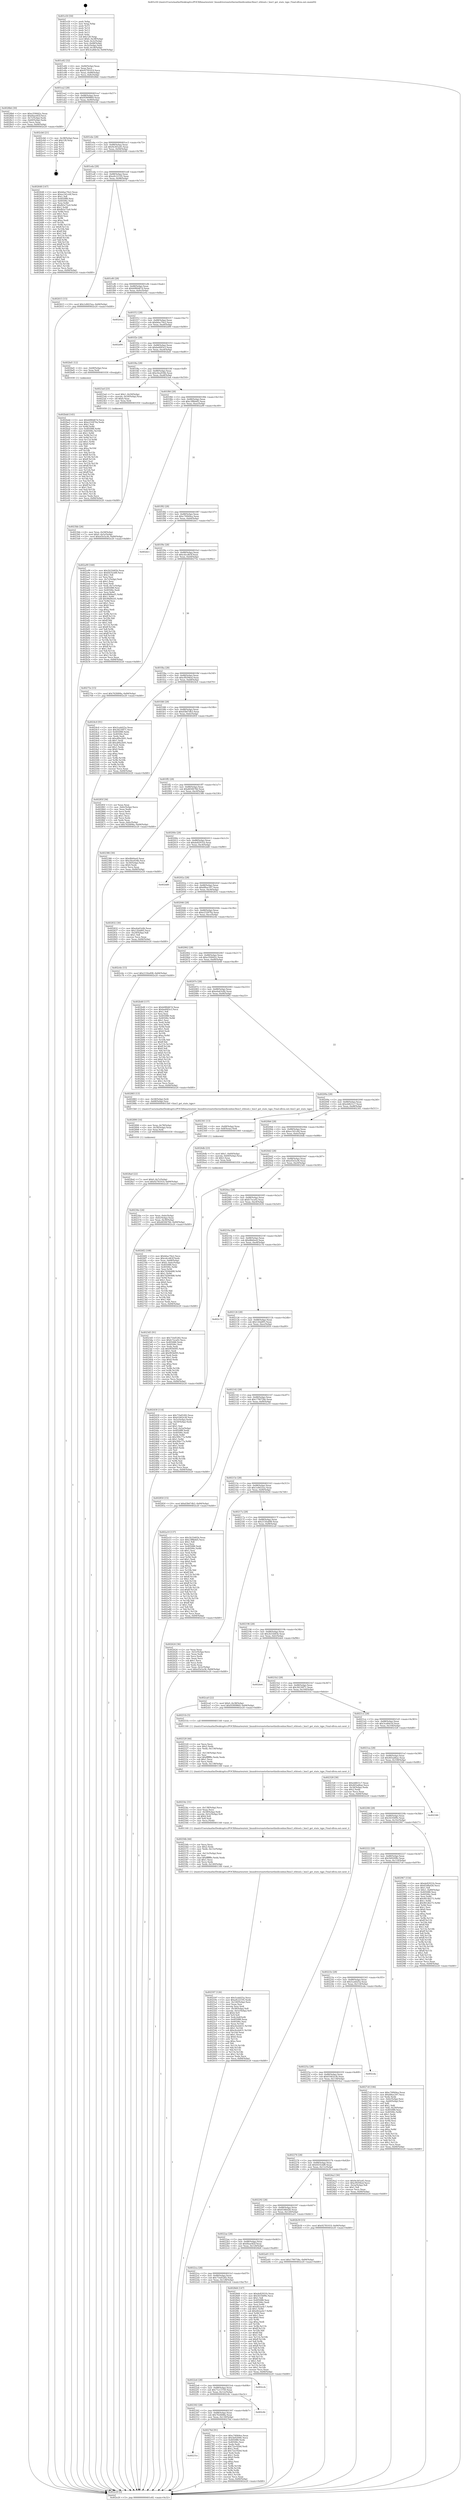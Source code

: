 digraph "0x401e50" {
  label = "0x401e50 (/mnt/c/Users/mathe/Desktop/tcc/POCII/binaries/extr_linuxdriversnetethernethisiliconhns3hns3_ethtool.c_hns3_get_stats_tqps_Final-ollvm.out::main(0))"
  labelloc = "t"
  node[shape=record]

  Entry [label="",width=0.3,height=0.3,shape=circle,fillcolor=black,style=filled]
  "0x401e82" [label="{
     0x401e82 [32]\l
     | [instrs]\l
     &nbsp;&nbsp;0x401e82 \<+6\>: mov -0x84(%rbp),%eax\l
     &nbsp;&nbsp;0x401e88 \<+2\>: mov %eax,%ecx\l
     &nbsp;&nbsp;0x401e8a \<+6\>: sub $0x92781019,%ecx\l
     &nbsp;&nbsp;0x401e90 \<+6\>: mov %eax,-0x88(%rbp)\l
     &nbsp;&nbsp;0x401e96 \<+6\>: mov %ecx,-0x8c(%rbp)\l
     &nbsp;&nbsp;0x401e9c \<+6\>: je 00000000004028b6 \<main+0xa66\>\l
  }"]
  "0x4028b6" [label="{
     0x4028b6 [30]\l
     | [instrs]\l
     &nbsp;&nbsp;0x4028b6 \<+5\>: mov $0xe358442c,%eax\l
     &nbsp;&nbsp;0x4028bb \<+5\>: mov $0x6bae4f2f,%ecx\l
     &nbsp;&nbsp;0x4028c0 \<+3\>: mov -0x7c(%rbp),%edx\l
     &nbsp;&nbsp;0x4028c3 \<+3\>: cmp -0x60(%rbp),%edx\l
     &nbsp;&nbsp;0x4028c6 \<+3\>: cmovl %ecx,%eax\l
     &nbsp;&nbsp;0x4028c9 \<+6\>: mov %eax,-0x84(%rbp)\l
     &nbsp;&nbsp;0x4028cf \<+5\>: jmp 0000000000402e20 \<main+0xfd0\>\l
  }"]
  "0x401ea2" [label="{
     0x401ea2 [28]\l
     | [instrs]\l
     &nbsp;&nbsp;0x401ea2 \<+5\>: jmp 0000000000401ea7 \<main+0x57\>\l
     &nbsp;&nbsp;0x401ea7 \<+6\>: mov -0x88(%rbp),%eax\l
     &nbsp;&nbsp;0x401ead \<+5\>: sub $0x95909869,%eax\l
     &nbsp;&nbsp;0x401eb2 \<+6\>: mov %eax,-0x90(%rbp)\l
     &nbsp;&nbsp;0x401eb8 \<+6\>: je 0000000000402cb6 \<main+0xe66\>\l
  }"]
  Exit [label="",width=0.3,height=0.3,shape=circle,fillcolor=black,style=filled,peripheries=2]
  "0x402cb6" [label="{
     0x402cb6 [21]\l
     | [instrs]\l
     &nbsp;&nbsp;0x402cb6 \<+3\>: mov -0x38(%rbp),%eax\l
     &nbsp;&nbsp;0x402cb9 \<+7\>: add $0x128,%rsp\l
     &nbsp;&nbsp;0x402cc0 \<+1\>: pop %rbx\l
     &nbsp;&nbsp;0x402cc1 \<+2\>: pop %r12\l
     &nbsp;&nbsp;0x402cc3 \<+2\>: pop %r13\l
     &nbsp;&nbsp;0x402cc5 \<+2\>: pop %r14\l
     &nbsp;&nbsp;0x402cc7 \<+2\>: pop %r15\l
     &nbsp;&nbsp;0x402cc9 \<+1\>: pop %rbp\l
     &nbsp;&nbsp;0x402cca \<+1\>: ret\l
  }"]
  "0x401ebe" [label="{
     0x401ebe [28]\l
     | [instrs]\l
     &nbsp;&nbsp;0x401ebe \<+5\>: jmp 0000000000401ec3 \<main+0x73\>\l
     &nbsp;&nbsp;0x401ec3 \<+6\>: mov -0x88(%rbp),%eax\l
     &nbsp;&nbsp;0x401ec9 \<+5\>: sub $0x9e365a45,%eax\l
     &nbsp;&nbsp;0x401ece \<+6\>: mov %eax,-0x94(%rbp)\l
     &nbsp;&nbsp;0x401ed4 \<+6\>: je 0000000000402648 \<main+0x7f8\>\l
  }"]
  "0x402bdd" [label="{
     0x402bdd [145]\l
     | [instrs]\l
     &nbsp;&nbsp;0x402bdd \<+5\>: mov $0xb080d67d,%ecx\l
     &nbsp;&nbsp;0x402be2 \<+5\>: mov $0xe232870a,%edx\l
     &nbsp;&nbsp;0x402be7 \<+3\>: mov $0x1,%sil\l
     &nbsp;&nbsp;0x402bea \<+3\>: xor %r8d,%r8d\l
     &nbsp;&nbsp;0x402bed \<+8\>: mov 0x405088,%r9d\l
     &nbsp;&nbsp;0x402bf5 \<+8\>: mov 0x40506c,%r10d\l
     &nbsp;&nbsp;0x402bfd \<+4\>: sub $0x1,%r8d\l
     &nbsp;&nbsp;0x402c01 \<+3\>: mov %r9d,%r11d\l
     &nbsp;&nbsp;0x402c04 \<+3\>: add %r8d,%r11d\l
     &nbsp;&nbsp;0x402c07 \<+4\>: imul %r11d,%r9d\l
     &nbsp;&nbsp;0x402c0b \<+4\>: and $0x1,%r9d\l
     &nbsp;&nbsp;0x402c0f \<+4\>: cmp $0x0,%r9d\l
     &nbsp;&nbsp;0x402c13 \<+3\>: sete %bl\l
     &nbsp;&nbsp;0x402c16 \<+4\>: cmp $0xa,%r10d\l
     &nbsp;&nbsp;0x402c1a \<+4\>: setl %r14b\l
     &nbsp;&nbsp;0x402c1e \<+3\>: mov %bl,%r15b\l
     &nbsp;&nbsp;0x402c21 \<+4\>: xor $0xff,%r15b\l
     &nbsp;&nbsp;0x402c25 \<+3\>: mov %r14b,%r12b\l
     &nbsp;&nbsp;0x402c28 \<+4\>: xor $0xff,%r12b\l
     &nbsp;&nbsp;0x402c2c \<+4\>: xor $0x1,%sil\l
     &nbsp;&nbsp;0x402c30 \<+3\>: mov %r15b,%r13b\l
     &nbsp;&nbsp;0x402c33 \<+4\>: and $0xff,%r13b\l
     &nbsp;&nbsp;0x402c37 \<+3\>: and %sil,%bl\l
     &nbsp;&nbsp;0x402c3a \<+3\>: mov %r12b,%al\l
     &nbsp;&nbsp;0x402c3d \<+2\>: and $0xff,%al\l
     &nbsp;&nbsp;0x402c3f \<+3\>: and %sil,%r14b\l
     &nbsp;&nbsp;0x402c42 \<+3\>: or %bl,%r13b\l
     &nbsp;&nbsp;0x402c45 \<+3\>: or %r14b,%al\l
     &nbsp;&nbsp;0x402c48 \<+3\>: xor %al,%r13b\l
     &nbsp;&nbsp;0x402c4b \<+3\>: or %r12b,%r15b\l
     &nbsp;&nbsp;0x402c4e \<+4\>: xor $0xff,%r15b\l
     &nbsp;&nbsp;0x402c52 \<+4\>: or $0x1,%sil\l
     &nbsp;&nbsp;0x402c56 \<+3\>: and %sil,%r15b\l
     &nbsp;&nbsp;0x402c59 \<+3\>: or %r15b,%r13b\l
     &nbsp;&nbsp;0x402c5c \<+4\>: test $0x1,%r13b\l
     &nbsp;&nbsp;0x402c60 \<+3\>: cmovne %edx,%ecx\l
     &nbsp;&nbsp;0x402c63 \<+6\>: mov %ecx,-0x84(%rbp)\l
     &nbsp;&nbsp;0x402c69 \<+5\>: jmp 0000000000402e20 \<main+0xfd0\>\l
  }"]
  "0x402648" [label="{
     0x402648 [147]\l
     | [instrs]\l
     &nbsp;&nbsp;0x402648 \<+5\>: mov $0xb6ac70e2,%eax\l
     &nbsp;&nbsp;0x40264d \<+5\>: mov $0xec541c64,%ecx\l
     &nbsp;&nbsp;0x402652 \<+2\>: mov $0x1,%dl\l
     &nbsp;&nbsp;0x402654 \<+7\>: mov 0x405088,%esi\l
     &nbsp;&nbsp;0x40265b \<+7\>: mov 0x40506c,%edi\l
     &nbsp;&nbsp;0x402662 \<+3\>: mov %esi,%r8d\l
     &nbsp;&nbsp;0x402665 \<+7\>: add $0xfb5e72a9,%r8d\l
     &nbsp;&nbsp;0x40266c \<+4\>: sub $0x1,%r8d\l
     &nbsp;&nbsp;0x402670 \<+7\>: sub $0xfb5e72a9,%r8d\l
     &nbsp;&nbsp;0x402677 \<+4\>: imul %r8d,%esi\l
     &nbsp;&nbsp;0x40267b \<+3\>: and $0x1,%esi\l
     &nbsp;&nbsp;0x40267e \<+3\>: cmp $0x0,%esi\l
     &nbsp;&nbsp;0x402681 \<+4\>: sete %r9b\l
     &nbsp;&nbsp;0x402685 \<+3\>: cmp $0xa,%edi\l
     &nbsp;&nbsp;0x402688 \<+4\>: setl %r10b\l
     &nbsp;&nbsp;0x40268c \<+3\>: mov %r9b,%r11b\l
     &nbsp;&nbsp;0x40268f \<+4\>: xor $0xff,%r11b\l
     &nbsp;&nbsp;0x402693 \<+3\>: mov %r10b,%bl\l
     &nbsp;&nbsp;0x402696 \<+3\>: xor $0xff,%bl\l
     &nbsp;&nbsp;0x402699 \<+3\>: xor $0x1,%dl\l
     &nbsp;&nbsp;0x40269c \<+3\>: mov %r11b,%r14b\l
     &nbsp;&nbsp;0x40269f \<+4\>: and $0xff,%r14b\l
     &nbsp;&nbsp;0x4026a3 \<+3\>: and %dl,%r9b\l
     &nbsp;&nbsp;0x4026a6 \<+3\>: mov %bl,%r15b\l
     &nbsp;&nbsp;0x4026a9 \<+4\>: and $0xff,%r15b\l
     &nbsp;&nbsp;0x4026ad \<+3\>: and %dl,%r10b\l
     &nbsp;&nbsp;0x4026b0 \<+3\>: or %r9b,%r14b\l
     &nbsp;&nbsp;0x4026b3 \<+3\>: or %r10b,%r15b\l
     &nbsp;&nbsp;0x4026b6 \<+3\>: xor %r15b,%r14b\l
     &nbsp;&nbsp;0x4026b9 \<+3\>: or %bl,%r11b\l
     &nbsp;&nbsp;0x4026bc \<+4\>: xor $0xff,%r11b\l
     &nbsp;&nbsp;0x4026c0 \<+3\>: or $0x1,%dl\l
     &nbsp;&nbsp;0x4026c3 \<+3\>: and %dl,%r11b\l
     &nbsp;&nbsp;0x4026c6 \<+3\>: or %r11b,%r14b\l
     &nbsp;&nbsp;0x4026c9 \<+4\>: test $0x1,%r14b\l
     &nbsp;&nbsp;0x4026cd \<+3\>: cmovne %ecx,%eax\l
     &nbsp;&nbsp;0x4026d0 \<+6\>: mov %eax,-0x84(%rbp)\l
     &nbsp;&nbsp;0x4026d6 \<+5\>: jmp 0000000000402e20 \<main+0xfd0\>\l
  }"]
  "0x401eda" [label="{
     0x401eda [28]\l
     | [instrs]\l
     &nbsp;&nbsp;0x401eda \<+5\>: jmp 0000000000401edf \<main+0x8f\>\l
     &nbsp;&nbsp;0x401edf \<+6\>: mov -0x88(%rbp),%eax\l
     &nbsp;&nbsp;0x401ee5 \<+5\>: sub $0xa9c22195,%eax\l
     &nbsp;&nbsp;0x401eea \<+6\>: mov %eax,-0x98(%rbp)\l
     &nbsp;&nbsp;0x401ef0 \<+6\>: je 0000000000402615 \<main+0x7c5\>\l
  }"]
  "0x4028a0" [label="{
     0x4028a0 [22]\l
     | [instrs]\l
     &nbsp;&nbsp;0x4028a0 \<+7\>: movl $0x0,-0x7c(%rbp)\l
     &nbsp;&nbsp;0x4028a7 \<+10\>: movl $0x92781019,-0x84(%rbp)\l
     &nbsp;&nbsp;0x4028b1 \<+5\>: jmp 0000000000402e20 \<main+0xfd0\>\l
  }"]
  "0x402615" [label="{
     0x402615 [15]\l
     | [instrs]\l
     &nbsp;&nbsp;0x402615 \<+10\>: movl $0x1e8425ea,-0x84(%rbp)\l
     &nbsp;&nbsp;0x40261f \<+5\>: jmp 0000000000402e20 \<main+0xfd0\>\l
  }"]
  "0x401ef6" [label="{
     0x401ef6 [28]\l
     | [instrs]\l
     &nbsp;&nbsp;0x401ef6 \<+5\>: jmp 0000000000401efb \<main+0xab\>\l
     &nbsp;&nbsp;0x401efb \<+6\>: mov -0x88(%rbp),%eax\l
     &nbsp;&nbsp;0x401f01 \<+5\>: sub $0xb080d67d,%eax\l
     &nbsp;&nbsp;0x401f06 \<+6\>: mov %eax,-0x9c(%rbp)\l
     &nbsp;&nbsp;0x401f0c \<+6\>: je 0000000000402e0a \<main+0xfba\>\l
  }"]
  "0x402890" [label="{
     0x402890 [16]\l
     | [instrs]\l
     &nbsp;&nbsp;0x402890 \<+4\>: mov %rax,-0x78(%rbp)\l
     &nbsp;&nbsp;0x402894 \<+4\>: mov -0x58(%rbp),%rax\l
     &nbsp;&nbsp;0x402898 \<+3\>: mov %rax,%rdi\l
     &nbsp;&nbsp;0x40289b \<+5\>: call 0000000000401030 \<free@plt\>\l
     | [calls]\l
     &nbsp;&nbsp;0x401030 \{1\} (unknown)\l
  }"]
  "0x402e0a" [label="{
     0x402e0a\l
  }", style=dashed]
  "0x401f12" [label="{
     0x401f12 [28]\l
     | [instrs]\l
     &nbsp;&nbsp;0x401f12 \<+5\>: jmp 0000000000401f17 \<main+0xc7\>\l
     &nbsp;&nbsp;0x401f17 \<+6\>: mov -0x88(%rbp),%eax\l
     &nbsp;&nbsp;0x401f1d \<+5\>: sub $0xb6ac70e2,%eax\l
     &nbsp;&nbsp;0x401f22 \<+6\>: mov %eax,-0xa0(%rbp)\l
     &nbsp;&nbsp;0x401f28 \<+6\>: je 0000000000402d90 \<main+0xf40\>\l
  }"]
  "0x40231e" [label="{
     0x40231e\l
  }", style=dashed]
  "0x402d90" [label="{
     0x402d90\l
  }", style=dashed]
  "0x401f2e" [label="{
     0x401f2e [28]\l
     | [instrs]\l
     &nbsp;&nbsp;0x401f2e \<+5\>: jmp 0000000000401f33 \<main+0xe3\>\l
     &nbsp;&nbsp;0x401f33 \<+6\>: mov -0x88(%rbp),%eax\l
     &nbsp;&nbsp;0x401f39 \<+5\>: sub $0xbe6f45e3,%eax\l
     &nbsp;&nbsp;0x401f3e \<+6\>: mov %eax,-0xa4(%rbp)\l
     &nbsp;&nbsp;0x401f44 \<+6\>: je 0000000000402bd1 \<main+0xd81\>\l
  }"]
  "0x40276d" [label="{
     0x40276d [91]\l
     | [instrs]\l
     &nbsp;&nbsp;0x40276d \<+5\>: mov $0xc740b9ea,%eax\l
     &nbsp;&nbsp;0x402772 \<+5\>: mov $0x5b9209fe,%ecx\l
     &nbsp;&nbsp;0x402777 \<+7\>: mov 0x405088,%edx\l
     &nbsp;&nbsp;0x40277e \<+7\>: mov 0x40506c,%esi\l
     &nbsp;&nbsp;0x402785 \<+2\>: mov %edx,%edi\l
     &nbsp;&nbsp;0x402787 \<+6\>: sub $0x72ec92b4,%edi\l
     &nbsp;&nbsp;0x40278d \<+3\>: sub $0x1,%edi\l
     &nbsp;&nbsp;0x402790 \<+6\>: add $0x72ec92b4,%edi\l
     &nbsp;&nbsp;0x402796 \<+3\>: imul %edi,%edx\l
     &nbsp;&nbsp;0x402799 \<+3\>: and $0x1,%edx\l
     &nbsp;&nbsp;0x40279c \<+3\>: cmp $0x0,%edx\l
     &nbsp;&nbsp;0x40279f \<+4\>: sete %r8b\l
     &nbsp;&nbsp;0x4027a3 \<+3\>: cmp $0xa,%esi\l
     &nbsp;&nbsp;0x4027a6 \<+4\>: setl %r9b\l
     &nbsp;&nbsp;0x4027aa \<+3\>: mov %r8b,%r10b\l
     &nbsp;&nbsp;0x4027ad \<+3\>: and %r9b,%r10b\l
     &nbsp;&nbsp;0x4027b0 \<+3\>: xor %r9b,%r8b\l
     &nbsp;&nbsp;0x4027b3 \<+3\>: or %r8b,%r10b\l
     &nbsp;&nbsp;0x4027b6 \<+4\>: test $0x1,%r10b\l
     &nbsp;&nbsp;0x4027ba \<+3\>: cmovne %ecx,%eax\l
     &nbsp;&nbsp;0x4027bd \<+6\>: mov %eax,-0x84(%rbp)\l
     &nbsp;&nbsp;0x4027c3 \<+5\>: jmp 0000000000402e20 \<main+0xfd0\>\l
  }"]
  "0x402bd1" [label="{
     0x402bd1 [12]\l
     | [instrs]\l
     &nbsp;&nbsp;0x402bd1 \<+4\>: mov -0x68(%rbp),%rax\l
     &nbsp;&nbsp;0x402bd5 \<+3\>: mov %rax,%rdi\l
     &nbsp;&nbsp;0x402bd8 \<+5\>: call 0000000000401030 \<free@plt\>\l
     | [calls]\l
     &nbsp;&nbsp;0x401030 \{1\} (unknown)\l
  }"]
  "0x401f4a" [label="{
     0x401f4a [28]\l
     | [instrs]\l
     &nbsp;&nbsp;0x401f4a \<+5\>: jmp 0000000000401f4f \<main+0xff\>\l
     &nbsp;&nbsp;0x401f4f \<+6\>: mov -0x88(%rbp),%eax\l
     &nbsp;&nbsp;0x401f55 \<+5\>: sub $0xc0ea934b,%eax\l
     &nbsp;&nbsp;0x401f5a \<+6\>: mov %eax,-0xa8(%rbp)\l
     &nbsp;&nbsp;0x401f60 \<+6\>: je 00000000004023a4 \<main+0x554\>\l
  }"]
  "0x402302" [label="{
     0x402302 [28]\l
     | [instrs]\l
     &nbsp;&nbsp;0x402302 \<+5\>: jmp 0000000000402307 \<main+0x4b7\>\l
     &nbsp;&nbsp;0x402307 \<+6\>: mov -0x88(%rbp),%eax\l
     &nbsp;&nbsp;0x40230d \<+5\>: sub $0x762fd08a,%eax\l
     &nbsp;&nbsp;0x402312 \<+6\>: mov %eax,-0x130(%rbp)\l
     &nbsp;&nbsp;0x402318 \<+6\>: je 000000000040276d \<main+0x91d\>\l
  }"]
  "0x4023a4" [label="{
     0x4023a4 [23]\l
     | [instrs]\l
     &nbsp;&nbsp;0x4023a4 \<+7\>: movl $0x1,-0x50(%rbp)\l
     &nbsp;&nbsp;0x4023ab \<+4\>: movslq -0x50(%rbp),%rax\l
     &nbsp;&nbsp;0x4023af \<+4\>: shl $0x4,%rax\l
     &nbsp;&nbsp;0x4023b3 \<+3\>: mov %rax,%rdi\l
     &nbsp;&nbsp;0x4023b6 \<+5\>: call 0000000000401050 \<malloc@plt\>\l
     | [calls]\l
     &nbsp;&nbsp;0x401050 \{1\} (unknown)\l
  }"]
  "0x401f66" [label="{
     0x401f66 [28]\l
     | [instrs]\l
     &nbsp;&nbsp;0x401f66 \<+5\>: jmp 0000000000401f6b \<main+0x11b\>\l
     &nbsp;&nbsp;0x401f6b \<+6\>: mov -0x88(%rbp),%eax\l
     &nbsp;&nbsp;0x401f71 \<+5\>: sub $0xc3f8b4d5,%eax\l
     &nbsp;&nbsp;0x401f76 \<+6\>: mov %eax,-0xac(%rbp)\l
     &nbsp;&nbsp;0x401f7c \<+6\>: je 0000000000402a99 \<main+0xc49\>\l
  }"]
  "0x402c8c" [label="{
     0x402c8c\l
  }", style=dashed]
  "0x402a99" [label="{
     0x402a99 [160]\l
     | [instrs]\l
     &nbsp;&nbsp;0x402a99 \<+5\>: mov $0x2b33d45b,%eax\l
     &nbsp;&nbsp;0x402a9e \<+5\>: mov $0x6435cbf8,%ecx\l
     &nbsp;&nbsp;0x402aa3 \<+2\>: mov $0x1,%dl\l
     &nbsp;&nbsp;0x402aa5 \<+2\>: xor %esi,%esi\l
     &nbsp;&nbsp;0x402aa7 \<+3\>: mov -0x7c(%rbp),%edi\l
     &nbsp;&nbsp;0x402aaa \<+3\>: sub $0x1,%esi\l
     &nbsp;&nbsp;0x402aad \<+2\>: sub %esi,%edi\l
     &nbsp;&nbsp;0x402aaf \<+3\>: mov %edi,-0x7c(%rbp)\l
     &nbsp;&nbsp;0x402ab2 \<+7\>: mov 0x405088,%esi\l
     &nbsp;&nbsp;0x402ab9 \<+7\>: mov 0x40506c,%edi\l
     &nbsp;&nbsp;0x402ac0 \<+3\>: mov %esi,%r8d\l
     &nbsp;&nbsp;0x402ac3 \<+7\>: sub $0x90d9eef1,%r8d\l
     &nbsp;&nbsp;0x402aca \<+4\>: sub $0x1,%r8d\l
     &nbsp;&nbsp;0x402ace \<+7\>: add $0x90d9eef1,%r8d\l
     &nbsp;&nbsp;0x402ad5 \<+4\>: imul %r8d,%esi\l
     &nbsp;&nbsp;0x402ad9 \<+3\>: and $0x1,%esi\l
     &nbsp;&nbsp;0x402adc \<+3\>: cmp $0x0,%esi\l
     &nbsp;&nbsp;0x402adf \<+4\>: sete %r9b\l
     &nbsp;&nbsp;0x402ae3 \<+3\>: cmp $0xa,%edi\l
     &nbsp;&nbsp;0x402ae6 \<+4\>: setl %r10b\l
     &nbsp;&nbsp;0x402aea \<+3\>: mov %r9b,%r11b\l
     &nbsp;&nbsp;0x402aed \<+4\>: xor $0xff,%r11b\l
     &nbsp;&nbsp;0x402af1 \<+3\>: mov %r10b,%bl\l
     &nbsp;&nbsp;0x402af4 \<+3\>: xor $0xff,%bl\l
     &nbsp;&nbsp;0x402af7 \<+3\>: xor $0x1,%dl\l
     &nbsp;&nbsp;0x402afa \<+3\>: mov %r11b,%r14b\l
     &nbsp;&nbsp;0x402afd \<+4\>: and $0xff,%r14b\l
     &nbsp;&nbsp;0x402b01 \<+3\>: and %dl,%r9b\l
     &nbsp;&nbsp;0x402b04 \<+3\>: mov %bl,%r15b\l
     &nbsp;&nbsp;0x402b07 \<+4\>: and $0xff,%r15b\l
     &nbsp;&nbsp;0x402b0b \<+3\>: and %dl,%r10b\l
     &nbsp;&nbsp;0x402b0e \<+3\>: or %r9b,%r14b\l
     &nbsp;&nbsp;0x402b11 \<+3\>: or %r10b,%r15b\l
     &nbsp;&nbsp;0x402b14 \<+3\>: xor %r15b,%r14b\l
     &nbsp;&nbsp;0x402b17 \<+3\>: or %bl,%r11b\l
     &nbsp;&nbsp;0x402b1a \<+4\>: xor $0xff,%r11b\l
     &nbsp;&nbsp;0x402b1e \<+3\>: or $0x1,%dl\l
     &nbsp;&nbsp;0x402b21 \<+3\>: and %dl,%r11b\l
     &nbsp;&nbsp;0x402b24 \<+3\>: or %r11b,%r14b\l
     &nbsp;&nbsp;0x402b27 \<+4\>: test $0x1,%r14b\l
     &nbsp;&nbsp;0x402b2b \<+3\>: cmovne %ecx,%eax\l
     &nbsp;&nbsp;0x402b2e \<+6\>: mov %eax,-0x84(%rbp)\l
     &nbsp;&nbsp;0x402b34 \<+5\>: jmp 0000000000402e20 \<main+0xfd0\>\l
  }"]
  "0x401f82" [label="{
     0x401f82 [28]\l
     | [instrs]\l
     &nbsp;&nbsp;0x401f82 \<+5\>: jmp 0000000000401f87 \<main+0x137\>\l
     &nbsp;&nbsp;0x401f87 \<+6\>: mov -0x88(%rbp),%eax\l
     &nbsp;&nbsp;0x401f8d \<+5\>: sub $0xc740b9ea,%eax\l
     &nbsp;&nbsp;0x401f92 \<+6\>: mov %eax,-0xb0(%rbp)\l
     &nbsp;&nbsp;0x401f98 \<+6\>: je 0000000000402dc1 \<main+0xf71\>\l
  }"]
  "0x4022e6" [label="{
     0x4022e6 [28]\l
     | [instrs]\l
     &nbsp;&nbsp;0x4022e6 \<+5\>: jmp 00000000004022eb \<main+0x49b\>\l
     &nbsp;&nbsp;0x4022eb \<+6\>: mov -0x88(%rbp),%eax\l
     &nbsp;&nbsp;0x4022f1 \<+5\>: sub $0x71e13750,%eax\l
     &nbsp;&nbsp;0x4022f6 \<+6\>: mov %eax,-0x12c(%rbp)\l
     &nbsp;&nbsp;0x4022fc \<+6\>: je 0000000000402c8c \<main+0xe3c\>\l
  }"]
  "0x402dc1" [label="{
     0x402dc1\l
  }", style=dashed]
  "0x401f9e" [label="{
     0x401f9e [28]\l
     | [instrs]\l
     &nbsp;&nbsp;0x401f9e \<+5\>: jmp 0000000000401fa3 \<main+0x153\>\l
     &nbsp;&nbsp;0x401fa3 \<+6\>: mov -0x88(%rbp),%eax\l
     &nbsp;&nbsp;0x401fa9 \<+5\>: sub $0xcdccd63f,%eax\l
     &nbsp;&nbsp;0x401fae \<+6\>: mov %eax,-0xb4(%rbp)\l
     &nbsp;&nbsp;0x401fb4 \<+6\>: je 000000000040275e \<main+0x90e\>\l
  }"]
  "0x402ccb" [label="{
     0x402ccb\l
  }", style=dashed]
  "0x40275e" [label="{
     0x40275e [15]\l
     | [instrs]\l
     &nbsp;&nbsp;0x40275e \<+10\>: movl $0x762fd08a,-0x84(%rbp)\l
     &nbsp;&nbsp;0x402768 \<+5\>: jmp 0000000000402e20 \<main+0xfd0\>\l
  }"]
  "0x401fba" [label="{
     0x401fba [28]\l
     | [instrs]\l
     &nbsp;&nbsp;0x401fba \<+5\>: jmp 0000000000401fbf \<main+0x16f\>\l
     &nbsp;&nbsp;0x401fbf \<+6\>: mov -0x88(%rbp),%eax\l
     &nbsp;&nbsp;0x401fc5 \<+5\>: sub $0xcf9294ed,%eax\l
     &nbsp;&nbsp;0x401fca \<+6\>: mov %eax,-0xb8(%rbp)\l
     &nbsp;&nbsp;0x401fd0 \<+6\>: je 00000000004024c0 \<main+0x670\>\l
  }"]
  "0x4022ca" [label="{
     0x4022ca [28]\l
     | [instrs]\l
     &nbsp;&nbsp;0x4022ca \<+5\>: jmp 00000000004022cf \<main+0x47f\>\l
     &nbsp;&nbsp;0x4022cf \<+6\>: mov -0x88(%rbp),%eax\l
     &nbsp;&nbsp;0x4022d5 \<+5\>: sub $0x71bd5282,%eax\l
     &nbsp;&nbsp;0x4022da \<+6\>: mov %eax,-0x128(%rbp)\l
     &nbsp;&nbsp;0x4022e0 \<+6\>: je 0000000000402ccb \<main+0xe7b\>\l
  }"]
  "0x4024c0" [label="{
     0x4024c0 [91]\l
     | [instrs]\l
     &nbsp;&nbsp;0x4024c0 \<+5\>: mov $0x5ca4d25a,%eax\l
     &nbsp;&nbsp;0x4024c5 \<+5\>: mov $0x36230f71,%ecx\l
     &nbsp;&nbsp;0x4024ca \<+7\>: mov 0x405088,%edx\l
     &nbsp;&nbsp;0x4024d1 \<+7\>: mov 0x40506c,%esi\l
     &nbsp;&nbsp;0x4024d8 \<+2\>: mov %edx,%edi\l
     &nbsp;&nbsp;0x4024da \<+6\>: sub $0xa89a2b91,%edi\l
     &nbsp;&nbsp;0x4024e0 \<+3\>: sub $0x1,%edi\l
     &nbsp;&nbsp;0x4024e3 \<+6\>: add $0xa89a2b91,%edi\l
     &nbsp;&nbsp;0x4024e9 \<+3\>: imul %edi,%edx\l
     &nbsp;&nbsp;0x4024ec \<+3\>: and $0x1,%edx\l
     &nbsp;&nbsp;0x4024ef \<+3\>: cmp $0x0,%edx\l
     &nbsp;&nbsp;0x4024f2 \<+4\>: sete %r8b\l
     &nbsp;&nbsp;0x4024f6 \<+3\>: cmp $0xa,%esi\l
     &nbsp;&nbsp;0x4024f9 \<+4\>: setl %r9b\l
     &nbsp;&nbsp;0x4024fd \<+3\>: mov %r8b,%r10b\l
     &nbsp;&nbsp;0x402500 \<+3\>: and %r9b,%r10b\l
     &nbsp;&nbsp;0x402503 \<+3\>: xor %r9b,%r8b\l
     &nbsp;&nbsp;0x402506 \<+3\>: or %r8b,%r10b\l
     &nbsp;&nbsp;0x402509 \<+4\>: test $0x1,%r10b\l
     &nbsp;&nbsp;0x40250d \<+3\>: cmovne %ecx,%eax\l
     &nbsp;&nbsp;0x402510 \<+6\>: mov %eax,-0x84(%rbp)\l
     &nbsp;&nbsp;0x402516 \<+5\>: jmp 0000000000402e20 \<main+0xfd0\>\l
  }"]
  "0x401fd6" [label="{
     0x401fd6 [28]\l
     | [instrs]\l
     &nbsp;&nbsp;0x401fd6 \<+5\>: jmp 0000000000401fdb \<main+0x18b\>\l
     &nbsp;&nbsp;0x401fdb \<+6\>: mov -0x88(%rbp),%eax\l
     &nbsp;&nbsp;0x401fe1 \<+5\>: sub $0xd3b67db3,%eax\l
     &nbsp;&nbsp;0x401fe6 \<+6\>: mov %eax,-0xbc(%rbp)\l
     &nbsp;&nbsp;0x401fec \<+6\>: je 000000000040285f \<main+0xa0f\>\l
  }"]
  "0x4028d4" [label="{
     0x4028d4 [147]\l
     | [instrs]\l
     &nbsp;&nbsp;0x4028d4 \<+5\>: mov $0xde82931b,%eax\l
     &nbsp;&nbsp;0x4028d9 \<+5\>: mov $0x56356f9e,%ecx\l
     &nbsp;&nbsp;0x4028de \<+2\>: mov $0x1,%dl\l
     &nbsp;&nbsp;0x4028e0 \<+7\>: mov 0x405088,%esi\l
     &nbsp;&nbsp;0x4028e7 \<+7\>: mov 0x40506c,%edi\l
     &nbsp;&nbsp;0x4028ee \<+3\>: mov %esi,%r8d\l
     &nbsp;&nbsp;0x4028f1 \<+7\>: add $0xd42ae4c7,%r8d\l
     &nbsp;&nbsp;0x4028f8 \<+4\>: sub $0x1,%r8d\l
     &nbsp;&nbsp;0x4028fc \<+7\>: sub $0xd42ae4c7,%r8d\l
     &nbsp;&nbsp;0x402903 \<+4\>: imul %r8d,%esi\l
     &nbsp;&nbsp;0x402907 \<+3\>: and $0x1,%esi\l
     &nbsp;&nbsp;0x40290a \<+3\>: cmp $0x0,%esi\l
     &nbsp;&nbsp;0x40290d \<+4\>: sete %r9b\l
     &nbsp;&nbsp;0x402911 \<+3\>: cmp $0xa,%edi\l
     &nbsp;&nbsp;0x402914 \<+4\>: setl %r10b\l
     &nbsp;&nbsp;0x402918 \<+3\>: mov %r9b,%r11b\l
     &nbsp;&nbsp;0x40291b \<+4\>: xor $0xff,%r11b\l
     &nbsp;&nbsp;0x40291f \<+3\>: mov %r10b,%bl\l
     &nbsp;&nbsp;0x402922 \<+3\>: xor $0xff,%bl\l
     &nbsp;&nbsp;0x402925 \<+3\>: xor $0x1,%dl\l
     &nbsp;&nbsp;0x402928 \<+3\>: mov %r11b,%r14b\l
     &nbsp;&nbsp;0x40292b \<+4\>: and $0xff,%r14b\l
     &nbsp;&nbsp;0x40292f \<+3\>: and %dl,%r9b\l
     &nbsp;&nbsp;0x402932 \<+3\>: mov %bl,%r15b\l
     &nbsp;&nbsp;0x402935 \<+4\>: and $0xff,%r15b\l
     &nbsp;&nbsp;0x402939 \<+3\>: and %dl,%r10b\l
     &nbsp;&nbsp;0x40293c \<+3\>: or %r9b,%r14b\l
     &nbsp;&nbsp;0x40293f \<+3\>: or %r10b,%r15b\l
     &nbsp;&nbsp;0x402942 \<+3\>: xor %r15b,%r14b\l
     &nbsp;&nbsp;0x402945 \<+3\>: or %bl,%r11b\l
     &nbsp;&nbsp;0x402948 \<+4\>: xor $0xff,%r11b\l
     &nbsp;&nbsp;0x40294c \<+3\>: or $0x1,%dl\l
     &nbsp;&nbsp;0x40294f \<+3\>: and %dl,%r11b\l
     &nbsp;&nbsp;0x402952 \<+3\>: or %r11b,%r14b\l
     &nbsp;&nbsp;0x402955 \<+4\>: test $0x1,%r14b\l
     &nbsp;&nbsp;0x402959 \<+3\>: cmovne %ecx,%eax\l
     &nbsp;&nbsp;0x40295c \<+6\>: mov %eax,-0x84(%rbp)\l
     &nbsp;&nbsp;0x402962 \<+5\>: jmp 0000000000402e20 \<main+0xfd0\>\l
  }"]
  "0x40285f" [label="{
     0x40285f [36]\l
     | [instrs]\l
     &nbsp;&nbsp;0x40285f \<+2\>: xor %eax,%eax\l
     &nbsp;&nbsp;0x402861 \<+3\>: mov -0x6c(%rbp),%ecx\l
     &nbsp;&nbsp;0x402864 \<+2\>: mov %eax,%edx\l
     &nbsp;&nbsp;0x402866 \<+2\>: sub %ecx,%edx\l
     &nbsp;&nbsp;0x402868 \<+2\>: mov %eax,%ecx\l
     &nbsp;&nbsp;0x40286a \<+3\>: sub $0x1,%ecx\l
     &nbsp;&nbsp;0x40286d \<+2\>: add %ecx,%edx\l
     &nbsp;&nbsp;0x40286f \<+2\>: sub %edx,%eax\l
     &nbsp;&nbsp;0x402871 \<+3\>: mov %eax,-0x6c(%rbp)\l
     &nbsp;&nbsp;0x402874 \<+10\>: movl $0x762fd08a,-0x84(%rbp)\l
     &nbsp;&nbsp;0x40287e \<+5\>: jmp 0000000000402e20 \<main+0xfd0\>\l
  }"]
  "0x401ff2" [label="{
     0x401ff2 [28]\l
     | [instrs]\l
     &nbsp;&nbsp;0x401ff2 \<+5\>: jmp 0000000000401ff7 \<main+0x1a7\>\l
     &nbsp;&nbsp;0x401ff7 \<+6\>: mov -0x88(%rbp),%eax\l
     &nbsp;&nbsp;0x401ffd \<+5\>: sub $0xd650678d,%eax\l
     &nbsp;&nbsp;0x402002 \<+6\>: mov %eax,-0xc0(%rbp)\l
     &nbsp;&nbsp;0x402008 \<+6\>: je 0000000000402386 \<main+0x536\>\l
  }"]
  "0x4022ae" [label="{
     0x4022ae [28]\l
     | [instrs]\l
     &nbsp;&nbsp;0x4022ae \<+5\>: jmp 00000000004022b3 \<main+0x463\>\l
     &nbsp;&nbsp;0x4022b3 \<+6\>: mov -0x88(%rbp),%eax\l
     &nbsp;&nbsp;0x4022b9 \<+5\>: sub $0x6bae4f2f,%eax\l
     &nbsp;&nbsp;0x4022be \<+6\>: mov %eax,-0x124(%rbp)\l
     &nbsp;&nbsp;0x4022c4 \<+6\>: je 00000000004028d4 \<main+0xa84\>\l
  }"]
  "0x402386" [label="{
     0x402386 [30]\l
     | [instrs]\l
     &nbsp;&nbsp;0x402386 \<+5\>: mov $0xdbb0ee0,%eax\l
     &nbsp;&nbsp;0x40238b \<+5\>: mov $0xc0ea934b,%ecx\l
     &nbsp;&nbsp;0x402390 \<+3\>: mov -0x30(%rbp),%edx\l
     &nbsp;&nbsp;0x402393 \<+3\>: cmp $0x0,%edx\l
     &nbsp;&nbsp;0x402396 \<+3\>: cmove %ecx,%eax\l
     &nbsp;&nbsp;0x402399 \<+6\>: mov %eax,-0x84(%rbp)\l
     &nbsp;&nbsp;0x40239f \<+5\>: jmp 0000000000402e20 \<main+0xfd0\>\l
  }"]
  "0x40200e" [label="{
     0x40200e [28]\l
     | [instrs]\l
     &nbsp;&nbsp;0x40200e \<+5\>: jmp 0000000000402013 \<main+0x1c3\>\l
     &nbsp;&nbsp;0x402013 \<+6\>: mov -0x88(%rbp),%eax\l
     &nbsp;&nbsp;0x402019 \<+5\>: sub $0xde82931b,%eax\l
     &nbsp;&nbsp;0x40201e \<+6\>: mov %eax,-0xc4(%rbp)\l
     &nbsp;&nbsp;0x402024 \<+6\>: je 0000000000402dd0 \<main+0xf80\>\l
  }"]
  "0x402a01" [label="{
     0x402a01 [15]\l
     | [instrs]\l
     &nbsp;&nbsp;0x402a01 \<+10\>: movl $0x1790758e,-0x84(%rbp)\l
     &nbsp;&nbsp;0x402a0b \<+5\>: jmp 0000000000402e20 \<main+0xfd0\>\l
  }"]
  "0x402dd0" [label="{
     0x402dd0\l
  }", style=dashed]
  "0x40202a" [label="{
     0x40202a [28]\l
     | [instrs]\l
     &nbsp;&nbsp;0x40202a \<+5\>: jmp 000000000040202f \<main+0x1df\>\l
     &nbsp;&nbsp;0x40202f \<+6\>: mov -0x88(%rbp),%eax\l
     &nbsp;&nbsp;0x402035 \<+5\>: sub $0xdf4ac297,%eax\l
     &nbsp;&nbsp;0x40203a \<+6\>: mov %eax,-0xc8(%rbp)\l
     &nbsp;&nbsp;0x402040 \<+6\>: je 0000000000402832 \<main+0x9e2\>\l
  }"]
  "0x402292" [label="{
     0x402292 [28]\l
     | [instrs]\l
     &nbsp;&nbsp;0x402292 \<+5\>: jmp 0000000000402297 \<main+0x447\>\l
     &nbsp;&nbsp;0x402297 \<+6\>: mov -0x88(%rbp),%eax\l
     &nbsp;&nbsp;0x40229d \<+5\>: sub $0x6548ef26,%eax\l
     &nbsp;&nbsp;0x4022a2 \<+6\>: mov %eax,-0x120(%rbp)\l
     &nbsp;&nbsp;0x4022a8 \<+6\>: je 0000000000402a01 \<main+0xbb1\>\l
  }"]
  "0x402832" [label="{
     0x402832 [30]\l
     | [instrs]\l
     &nbsp;&nbsp;0x402832 \<+5\>: mov $0xe6a63c6b,%eax\l
     &nbsp;&nbsp;0x402837 \<+5\>: mov $0x12fabf05,%ecx\l
     &nbsp;&nbsp;0x40283c \<+3\>: mov -0x29(%rbp),%dl\l
     &nbsp;&nbsp;0x40283f \<+3\>: test $0x1,%dl\l
     &nbsp;&nbsp;0x402842 \<+3\>: cmovne %ecx,%eax\l
     &nbsp;&nbsp;0x402845 \<+6\>: mov %eax,-0x84(%rbp)\l
     &nbsp;&nbsp;0x40284b \<+5\>: jmp 0000000000402e20 \<main+0xfd0\>\l
  }"]
  "0x402046" [label="{
     0x402046 [28]\l
     | [instrs]\l
     &nbsp;&nbsp;0x402046 \<+5\>: jmp 000000000040204b \<main+0x1fb\>\l
     &nbsp;&nbsp;0x40204b \<+6\>: mov -0x88(%rbp),%eax\l
     &nbsp;&nbsp;0x402051 \<+5\>: sub $0xe232870a,%eax\l
     &nbsp;&nbsp;0x402056 \<+6\>: mov %eax,-0xcc(%rbp)\l
     &nbsp;&nbsp;0x40205c \<+6\>: je 0000000000402c6e \<main+0xe1e\>\l
  }"]
  "0x402b39" [label="{
     0x402b39 [15]\l
     | [instrs]\l
     &nbsp;&nbsp;0x402b39 \<+10\>: movl $0x92781019,-0x84(%rbp)\l
     &nbsp;&nbsp;0x402b43 \<+5\>: jmp 0000000000402e20 \<main+0xfd0\>\l
  }"]
  "0x402c6e" [label="{
     0x402c6e [15]\l
     | [instrs]\l
     &nbsp;&nbsp;0x402c6e \<+10\>: movl $0x2150a498,-0x84(%rbp)\l
     &nbsp;&nbsp;0x402c78 \<+5\>: jmp 0000000000402e20 \<main+0xfd0\>\l
  }"]
  "0x402062" [label="{
     0x402062 [28]\l
     | [instrs]\l
     &nbsp;&nbsp;0x402062 \<+5\>: jmp 0000000000402067 \<main+0x217\>\l
     &nbsp;&nbsp;0x402067 \<+6\>: mov -0x88(%rbp),%eax\l
     &nbsp;&nbsp;0x40206d \<+5\>: sub $0xe358442c,%eax\l
     &nbsp;&nbsp;0x402072 \<+6\>: mov %eax,-0xd0(%rbp)\l
     &nbsp;&nbsp;0x402078 \<+6\>: je 0000000000402b48 \<main+0xcf8\>\l
  }"]
  "0x4026f2" [label="{
     0x4026f2 [108]\l
     | [instrs]\l
     &nbsp;&nbsp;0x4026f2 \<+5\>: mov $0xb6ac70e2,%ecx\l
     &nbsp;&nbsp;0x4026f7 \<+5\>: mov $0xcdccd63f,%edx\l
     &nbsp;&nbsp;0x4026fc \<+4\>: mov %rax,-0x68(%rbp)\l
     &nbsp;&nbsp;0x402700 \<+7\>: movl $0x0,-0x6c(%rbp)\l
     &nbsp;&nbsp;0x402707 \<+7\>: mov 0x405088,%esi\l
     &nbsp;&nbsp;0x40270e \<+8\>: mov 0x40506c,%r8d\l
     &nbsp;&nbsp;0x402716 \<+3\>: mov %esi,%r9d\l
     &nbsp;&nbsp;0x402719 \<+7\>: add $0x7d266488,%r9d\l
     &nbsp;&nbsp;0x402720 \<+4\>: sub $0x1,%r9d\l
     &nbsp;&nbsp;0x402724 \<+7\>: sub $0x7d266488,%r9d\l
     &nbsp;&nbsp;0x40272b \<+4\>: imul %r9d,%esi\l
     &nbsp;&nbsp;0x40272f \<+3\>: and $0x1,%esi\l
     &nbsp;&nbsp;0x402732 \<+3\>: cmp $0x0,%esi\l
     &nbsp;&nbsp;0x402735 \<+4\>: sete %r10b\l
     &nbsp;&nbsp;0x402739 \<+4\>: cmp $0xa,%r8d\l
     &nbsp;&nbsp;0x40273d \<+4\>: setl %r11b\l
     &nbsp;&nbsp;0x402741 \<+3\>: mov %r10b,%bl\l
     &nbsp;&nbsp;0x402744 \<+3\>: and %r11b,%bl\l
     &nbsp;&nbsp;0x402747 \<+3\>: xor %r11b,%r10b\l
     &nbsp;&nbsp;0x40274a \<+3\>: or %r10b,%bl\l
     &nbsp;&nbsp;0x40274d \<+3\>: test $0x1,%bl\l
     &nbsp;&nbsp;0x402750 \<+3\>: cmovne %edx,%ecx\l
     &nbsp;&nbsp;0x402753 \<+6\>: mov %ecx,-0x84(%rbp)\l
     &nbsp;&nbsp;0x402759 \<+5\>: jmp 0000000000402e20 \<main+0xfd0\>\l
  }"]
  "0x402b48" [label="{
     0x402b48 [137]\l
     | [instrs]\l
     &nbsp;&nbsp;0x402b48 \<+5\>: mov $0xb080d67d,%eax\l
     &nbsp;&nbsp;0x402b4d \<+5\>: mov $0xbe6f45e3,%ecx\l
     &nbsp;&nbsp;0x402b52 \<+2\>: mov $0x1,%dl\l
     &nbsp;&nbsp;0x402b54 \<+2\>: xor %esi,%esi\l
     &nbsp;&nbsp;0x402b56 \<+7\>: mov 0x405088,%edi\l
     &nbsp;&nbsp;0x402b5d \<+8\>: mov 0x40506c,%r8d\l
     &nbsp;&nbsp;0x402b65 \<+3\>: sub $0x1,%esi\l
     &nbsp;&nbsp;0x402b68 \<+3\>: mov %edi,%r9d\l
     &nbsp;&nbsp;0x402b6b \<+3\>: add %esi,%r9d\l
     &nbsp;&nbsp;0x402b6e \<+4\>: imul %r9d,%edi\l
     &nbsp;&nbsp;0x402b72 \<+3\>: and $0x1,%edi\l
     &nbsp;&nbsp;0x402b75 \<+3\>: cmp $0x0,%edi\l
     &nbsp;&nbsp;0x402b78 \<+4\>: sete %r10b\l
     &nbsp;&nbsp;0x402b7c \<+4\>: cmp $0xa,%r8d\l
     &nbsp;&nbsp;0x402b80 \<+4\>: setl %r11b\l
     &nbsp;&nbsp;0x402b84 \<+3\>: mov %r10b,%bl\l
     &nbsp;&nbsp;0x402b87 \<+3\>: xor $0xff,%bl\l
     &nbsp;&nbsp;0x402b8a \<+3\>: mov %r11b,%r14b\l
     &nbsp;&nbsp;0x402b8d \<+4\>: xor $0xff,%r14b\l
     &nbsp;&nbsp;0x402b91 \<+3\>: xor $0x0,%dl\l
     &nbsp;&nbsp;0x402b94 \<+3\>: mov %bl,%r15b\l
     &nbsp;&nbsp;0x402b97 \<+4\>: and $0x0,%r15b\l
     &nbsp;&nbsp;0x402b9b \<+3\>: and %dl,%r10b\l
     &nbsp;&nbsp;0x402b9e \<+3\>: mov %r14b,%r12b\l
     &nbsp;&nbsp;0x402ba1 \<+4\>: and $0x0,%r12b\l
     &nbsp;&nbsp;0x402ba5 \<+3\>: and %dl,%r11b\l
     &nbsp;&nbsp;0x402ba8 \<+3\>: or %r10b,%r15b\l
     &nbsp;&nbsp;0x402bab \<+3\>: or %r11b,%r12b\l
     &nbsp;&nbsp;0x402bae \<+3\>: xor %r12b,%r15b\l
     &nbsp;&nbsp;0x402bb1 \<+3\>: or %r14b,%bl\l
     &nbsp;&nbsp;0x402bb4 \<+3\>: xor $0xff,%bl\l
     &nbsp;&nbsp;0x402bb7 \<+3\>: or $0x0,%dl\l
     &nbsp;&nbsp;0x402bba \<+2\>: and %dl,%bl\l
     &nbsp;&nbsp;0x402bbc \<+3\>: or %bl,%r15b\l
     &nbsp;&nbsp;0x402bbf \<+4\>: test $0x1,%r15b\l
     &nbsp;&nbsp;0x402bc3 \<+3\>: cmovne %ecx,%eax\l
     &nbsp;&nbsp;0x402bc6 \<+6\>: mov %eax,-0x84(%rbp)\l
     &nbsp;&nbsp;0x402bcc \<+5\>: jmp 0000000000402e20 \<main+0xfd0\>\l
  }"]
  "0x40207e" [label="{
     0x40207e [28]\l
     | [instrs]\l
     &nbsp;&nbsp;0x40207e \<+5\>: jmp 0000000000402083 \<main+0x233\>\l
     &nbsp;&nbsp;0x402083 \<+6\>: mov -0x88(%rbp),%eax\l
     &nbsp;&nbsp;0x402089 \<+5\>: sub $0xe6a63c6b,%eax\l
     &nbsp;&nbsp;0x40208e \<+6\>: mov %eax,-0xd4(%rbp)\l
     &nbsp;&nbsp;0x402094 \<+6\>: je 0000000000402883 \<main+0xa33\>\l
  }"]
  "0x402597" [label="{
     0x402597 [126]\l
     | [instrs]\l
     &nbsp;&nbsp;0x402597 \<+5\>: mov $0x5ca4d25a,%ecx\l
     &nbsp;&nbsp;0x40259c \<+5\>: mov $0xa9c22195,%edx\l
     &nbsp;&nbsp;0x4025a1 \<+6\>: mov -0x140(%rbp),%esi\l
     &nbsp;&nbsp;0x4025a7 \<+3\>: imul %eax,%esi\l
     &nbsp;&nbsp;0x4025aa \<+3\>: movslq %esi,%rdi\l
     &nbsp;&nbsp;0x4025ad \<+4\>: mov -0x58(%rbp),%r8\l
     &nbsp;&nbsp;0x4025b1 \<+4\>: movslq -0x5c(%rbp),%r9\l
     &nbsp;&nbsp;0x4025b5 \<+4\>: shl $0x4,%r9\l
     &nbsp;&nbsp;0x4025b9 \<+3\>: add %r9,%r8\l
     &nbsp;&nbsp;0x4025bc \<+4\>: mov %rdi,0x8(%r8)\l
     &nbsp;&nbsp;0x4025c0 \<+7\>: mov 0x405088,%eax\l
     &nbsp;&nbsp;0x4025c7 \<+7\>: mov 0x40506c,%esi\l
     &nbsp;&nbsp;0x4025ce \<+3\>: mov %eax,%r10d\l
     &nbsp;&nbsp;0x4025d1 \<+7\>: add $0xc6ceb431,%r10d\l
     &nbsp;&nbsp;0x4025d8 \<+4\>: sub $0x1,%r10d\l
     &nbsp;&nbsp;0x4025dc \<+7\>: sub $0xc6ceb431,%r10d\l
     &nbsp;&nbsp;0x4025e3 \<+4\>: imul %r10d,%eax\l
     &nbsp;&nbsp;0x4025e7 \<+3\>: and $0x1,%eax\l
     &nbsp;&nbsp;0x4025ea \<+3\>: cmp $0x0,%eax\l
     &nbsp;&nbsp;0x4025ed \<+4\>: sete %r11b\l
     &nbsp;&nbsp;0x4025f1 \<+3\>: cmp $0xa,%esi\l
     &nbsp;&nbsp;0x4025f4 \<+3\>: setl %bl\l
     &nbsp;&nbsp;0x4025f7 \<+3\>: mov %r11b,%r14b\l
     &nbsp;&nbsp;0x4025fa \<+3\>: and %bl,%r14b\l
     &nbsp;&nbsp;0x4025fd \<+3\>: xor %bl,%r11b\l
     &nbsp;&nbsp;0x402600 \<+3\>: or %r11b,%r14b\l
     &nbsp;&nbsp;0x402603 \<+4\>: test $0x1,%r14b\l
     &nbsp;&nbsp;0x402607 \<+3\>: cmovne %edx,%ecx\l
     &nbsp;&nbsp;0x40260a \<+6\>: mov %ecx,-0x84(%rbp)\l
     &nbsp;&nbsp;0x402610 \<+5\>: jmp 0000000000402e20 \<main+0xfd0\>\l
  }"]
  "0x402883" [label="{
     0x402883 [13]\l
     | [instrs]\l
     &nbsp;&nbsp;0x402883 \<+4\>: mov -0x58(%rbp),%rdi\l
     &nbsp;&nbsp;0x402887 \<+4\>: mov -0x68(%rbp),%rsi\l
     &nbsp;&nbsp;0x40288b \<+5\>: call 00000000004015b0 \<hns3_get_stats_tqps\>\l
     | [calls]\l
     &nbsp;&nbsp;0x4015b0 \{1\} (/mnt/c/Users/mathe/Desktop/tcc/POCII/binaries/extr_linuxdriversnetethernethisiliconhns3hns3_ethtool.c_hns3_get_stats_tqps_Final-ollvm.out::hns3_get_stats_tqps)\l
  }"]
  "0x40209a" [label="{
     0x40209a [28]\l
     | [instrs]\l
     &nbsp;&nbsp;0x40209a \<+5\>: jmp 000000000040209f \<main+0x24f\>\l
     &nbsp;&nbsp;0x40209f \<+6\>: mov -0x88(%rbp),%eax\l
     &nbsp;&nbsp;0x4020a5 \<+5\>: sub $0xebfb51c7,%eax\l
     &nbsp;&nbsp;0x4020aa \<+6\>: mov %eax,-0xd8(%rbp)\l
     &nbsp;&nbsp;0x4020b0 \<+6\>: je 0000000000402361 \<main+0x511\>\l
  }"]
  "0x40256b" [label="{
     0x40256b [44]\l
     | [instrs]\l
     &nbsp;&nbsp;0x40256b \<+2\>: xor %ecx,%ecx\l
     &nbsp;&nbsp;0x40256d \<+5\>: mov $0x2,%edx\l
     &nbsp;&nbsp;0x402572 \<+6\>: mov %edx,-0x13c(%rbp)\l
     &nbsp;&nbsp;0x402578 \<+1\>: cltd\l
     &nbsp;&nbsp;0x402579 \<+6\>: mov -0x13c(%rbp),%esi\l
     &nbsp;&nbsp;0x40257f \<+2\>: idiv %esi\l
     &nbsp;&nbsp;0x402581 \<+6\>: imul $0xfffffffe,%edx,%edx\l
     &nbsp;&nbsp;0x402587 \<+3\>: sub $0x1,%ecx\l
     &nbsp;&nbsp;0x40258a \<+2\>: sub %ecx,%edx\l
     &nbsp;&nbsp;0x40258c \<+6\>: mov %edx,-0x140(%rbp)\l
     &nbsp;&nbsp;0x402592 \<+5\>: call 0000000000401160 \<next_i\>\l
     | [calls]\l
     &nbsp;&nbsp;0x401160 \{1\} (/mnt/c/Users/mathe/Desktop/tcc/POCII/binaries/extr_linuxdriversnetethernethisiliconhns3hns3_ethtool.c_hns3_get_stats_tqps_Final-ollvm.out::next_i)\l
  }"]
  "0x402361" [label="{
     0x402361 [13]\l
     | [instrs]\l
     &nbsp;&nbsp;0x402361 \<+4\>: mov -0x48(%rbp),%rax\l
     &nbsp;&nbsp;0x402365 \<+4\>: mov 0x8(%rax),%rdi\l
     &nbsp;&nbsp;0x402369 \<+5\>: call 0000000000401060 \<atoi@plt\>\l
     | [calls]\l
     &nbsp;&nbsp;0x401060 \{1\} (unknown)\l
  }"]
  "0x4020b6" [label="{
     0x4020b6 [28]\l
     | [instrs]\l
     &nbsp;&nbsp;0x4020b6 \<+5\>: jmp 00000000004020bb \<main+0x26b\>\l
     &nbsp;&nbsp;0x4020bb \<+6\>: mov -0x88(%rbp),%eax\l
     &nbsp;&nbsp;0x4020c1 \<+5\>: sub $0xec541c64,%eax\l
     &nbsp;&nbsp;0x4020c6 \<+6\>: mov %eax,-0xdc(%rbp)\l
     &nbsp;&nbsp;0x4020cc \<+6\>: je 00000000004026db \<main+0x88b\>\l
  }"]
  "0x40254c" [label="{
     0x40254c [31]\l
     | [instrs]\l
     &nbsp;&nbsp;0x40254c \<+6\>: mov -0x138(%rbp),%ecx\l
     &nbsp;&nbsp;0x402552 \<+3\>: imul %eax,%ecx\l
     &nbsp;&nbsp;0x402555 \<+4\>: mov -0x58(%rbp),%rdi\l
     &nbsp;&nbsp;0x402559 \<+4\>: movslq -0x5c(%rbp),%r8\l
     &nbsp;&nbsp;0x40255d \<+4\>: shl $0x4,%r8\l
     &nbsp;&nbsp;0x402561 \<+3\>: add %r8,%rdi\l
     &nbsp;&nbsp;0x402564 \<+2\>: mov %ecx,(%rdi)\l
     &nbsp;&nbsp;0x402566 \<+5\>: call 0000000000401160 \<next_i\>\l
     | [calls]\l
     &nbsp;&nbsp;0x401160 \{1\} (/mnt/c/Users/mathe/Desktop/tcc/POCII/binaries/extr_linuxdriversnetethernethisiliconhns3hns3_ethtool.c_hns3_get_stats_tqps_Final-ollvm.out::next_i)\l
  }"]
  "0x4026db" [label="{
     0x4026db [23]\l
     | [instrs]\l
     &nbsp;&nbsp;0x4026db \<+7\>: movl $0x1,-0x60(%rbp)\l
     &nbsp;&nbsp;0x4026e2 \<+4\>: movslq -0x60(%rbp),%rax\l
     &nbsp;&nbsp;0x4026e6 \<+4\>: shl $0x3,%rax\l
     &nbsp;&nbsp;0x4026ea \<+3\>: mov %rax,%rdi\l
     &nbsp;&nbsp;0x4026ed \<+5\>: call 0000000000401050 \<malloc@plt\>\l
     | [calls]\l
     &nbsp;&nbsp;0x401050 \{1\} (unknown)\l
  }"]
  "0x4020d2" [label="{
     0x4020d2 [28]\l
     | [instrs]\l
     &nbsp;&nbsp;0x4020d2 \<+5\>: jmp 00000000004020d7 \<main+0x287\>\l
     &nbsp;&nbsp;0x4020d7 \<+6\>: mov -0x88(%rbp),%eax\l
     &nbsp;&nbsp;0x4020dd \<+5\>: sub $0xef3e5a36,%eax\l
     &nbsp;&nbsp;0x4020e2 \<+6\>: mov %eax,-0xe0(%rbp)\l
     &nbsp;&nbsp;0x4020e8 \<+6\>: je 00000000004023d5 \<main+0x585\>\l
  }"]
  "0x402520" [label="{
     0x402520 [44]\l
     | [instrs]\l
     &nbsp;&nbsp;0x402520 \<+2\>: xor %ecx,%ecx\l
     &nbsp;&nbsp;0x402522 \<+5\>: mov $0x2,%edx\l
     &nbsp;&nbsp;0x402527 \<+6\>: mov %edx,-0x134(%rbp)\l
     &nbsp;&nbsp;0x40252d \<+1\>: cltd\l
     &nbsp;&nbsp;0x40252e \<+6\>: mov -0x134(%rbp),%esi\l
     &nbsp;&nbsp;0x402534 \<+2\>: idiv %esi\l
     &nbsp;&nbsp;0x402536 \<+6\>: imul $0xfffffffe,%edx,%edx\l
     &nbsp;&nbsp;0x40253c \<+3\>: sub $0x1,%ecx\l
     &nbsp;&nbsp;0x40253f \<+2\>: sub %ecx,%edx\l
     &nbsp;&nbsp;0x402541 \<+6\>: mov %edx,-0x138(%rbp)\l
     &nbsp;&nbsp;0x402547 \<+5\>: call 0000000000401160 \<next_i\>\l
     | [calls]\l
     &nbsp;&nbsp;0x401160 \{1\} (/mnt/c/Users/mathe/Desktop/tcc/POCII/binaries/extr_linuxdriversnetethernethisiliconhns3hns3_ethtool.c_hns3_get_stats_tqps_Final-ollvm.out::next_i)\l
  }"]
  "0x4023d5" [label="{
     0x4023d5 [91]\l
     | [instrs]\l
     &nbsp;&nbsp;0x4023d5 \<+5\>: mov $0x71bd5282,%eax\l
     &nbsp;&nbsp;0x4023da \<+5\>: mov $0xfc7eca02,%ecx\l
     &nbsp;&nbsp;0x4023df \<+7\>: mov 0x405088,%edx\l
     &nbsp;&nbsp;0x4023e6 \<+7\>: mov 0x40506c,%esi\l
     &nbsp;&nbsp;0x4023ed \<+2\>: mov %edx,%edi\l
     &nbsp;&nbsp;0x4023ef \<+6\>: sub $0x993b095,%edi\l
     &nbsp;&nbsp;0x4023f5 \<+3\>: sub $0x1,%edi\l
     &nbsp;&nbsp;0x4023f8 \<+6\>: add $0x993b095,%edi\l
     &nbsp;&nbsp;0x4023fe \<+3\>: imul %edi,%edx\l
     &nbsp;&nbsp;0x402401 \<+3\>: and $0x1,%edx\l
     &nbsp;&nbsp;0x402404 \<+3\>: cmp $0x0,%edx\l
     &nbsp;&nbsp;0x402407 \<+4\>: sete %r8b\l
     &nbsp;&nbsp;0x40240b \<+3\>: cmp $0xa,%esi\l
     &nbsp;&nbsp;0x40240e \<+4\>: setl %r9b\l
     &nbsp;&nbsp;0x402412 \<+3\>: mov %r8b,%r10b\l
     &nbsp;&nbsp;0x402415 \<+3\>: and %r9b,%r10b\l
     &nbsp;&nbsp;0x402418 \<+3\>: xor %r9b,%r8b\l
     &nbsp;&nbsp;0x40241b \<+3\>: or %r8b,%r10b\l
     &nbsp;&nbsp;0x40241e \<+4\>: test $0x1,%r10b\l
     &nbsp;&nbsp;0x402422 \<+3\>: cmovne %ecx,%eax\l
     &nbsp;&nbsp;0x402425 \<+6\>: mov %eax,-0x84(%rbp)\l
     &nbsp;&nbsp;0x40242b \<+5\>: jmp 0000000000402e20 \<main+0xfd0\>\l
  }"]
  "0x4020ee" [label="{
     0x4020ee [28]\l
     | [instrs]\l
     &nbsp;&nbsp;0x4020ee \<+5\>: jmp 00000000004020f3 \<main+0x2a3\>\l
     &nbsp;&nbsp;0x4020f3 \<+6\>: mov -0x88(%rbp),%eax\l
     &nbsp;&nbsp;0x4020f9 \<+5\>: sub $0xfc7eca02,%eax\l
     &nbsp;&nbsp;0x4020fe \<+6\>: mov %eax,-0xe4(%rbp)\l
     &nbsp;&nbsp;0x402104 \<+6\>: je 0000000000402430 \<main+0x5e0\>\l
  }"]
  "0x402276" [label="{
     0x402276 [28]\l
     | [instrs]\l
     &nbsp;&nbsp;0x402276 \<+5\>: jmp 000000000040227b \<main+0x42b\>\l
     &nbsp;&nbsp;0x40227b \<+6\>: mov -0x88(%rbp),%eax\l
     &nbsp;&nbsp;0x402281 \<+5\>: sub $0x6435cbf8,%eax\l
     &nbsp;&nbsp;0x402286 \<+6\>: mov %eax,-0x11c(%rbp)\l
     &nbsp;&nbsp;0x40228c \<+6\>: je 0000000000402b39 \<main+0xce9\>\l
  }"]
  "0x402430" [label="{
     0x402430 [114]\l
     | [instrs]\l
     &nbsp;&nbsp;0x402430 \<+5\>: mov $0x71bd5282,%eax\l
     &nbsp;&nbsp;0x402435 \<+5\>: mov $0x61662e36,%ecx\l
     &nbsp;&nbsp;0x40243a \<+3\>: mov -0x5c(%rbp),%edx\l
     &nbsp;&nbsp;0x40243d \<+3\>: cmp -0x50(%rbp),%edx\l
     &nbsp;&nbsp;0x402440 \<+4\>: setl %sil\l
     &nbsp;&nbsp;0x402444 \<+4\>: and $0x1,%sil\l
     &nbsp;&nbsp;0x402448 \<+4\>: mov %sil,-0x2a(%rbp)\l
     &nbsp;&nbsp;0x40244c \<+7\>: mov 0x405088,%edx\l
     &nbsp;&nbsp;0x402453 \<+7\>: mov 0x40506c,%edi\l
     &nbsp;&nbsp;0x40245a \<+3\>: mov %edx,%r8d\l
     &nbsp;&nbsp;0x40245d \<+7\>: sub $0x300c77a,%r8d\l
     &nbsp;&nbsp;0x402464 \<+4\>: sub $0x1,%r8d\l
     &nbsp;&nbsp;0x402468 \<+7\>: add $0x300c77a,%r8d\l
     &nbsp;&nbsp;0x40246f \<+4\>: imul %r8d,%edx\l
     &nbsp;&nbsp;0x402473 \<+3\>: and $0x1,%edx\l
     &nbsp;&nbsp;0x402476 \<+3\>: cmp $0x0,%edx\l
     &nbsp;&nbsp;0x402479 \<+4\>: sete %sil\l
     &nbsp;&nbsp;0x40247d \<+3\>: cmp $0xa,%edi\l
     &nbsp;&nbsp;0x402480 \<+4\>: setl %r9b\l
     &nbsp;&nbsp;0x402484 \<+3\>: mov %sil,%r10b\l
     &nbsp;&nbsp;0x402487 \<+3\>: and %r9b,%r10b\l
     &nbsp;&nbsp;0x40248a \<+3\>: xor %r9b,%sil\l
     &nbsp;&nbsp;0x40248d \<+3\>: or %sil,%r10b\l
     &nbsp;&nbsp;0x402490 \<+4\>: test $0x1,%r10b\l
     &nbsp;&nbsp;0x402494 \<+3\>: cmovne %ecx,%eax\l
     &nbsp;&nbsp;0x402497 \<+6\>: mov %eax,-0x84(%rbp)\l
     &nbsp;&nbsp;0x40249d \<+5\>: jmp 0000000000402e20 \<main+0xfd0\>\l
  }"]
  "0x40210a" [label="{
     0x40210a [28]\l
     | [instrs]\l
     &nbsp;&nbsp;0x40210a \<+5\>: jmp 000000000040210f \<main+0x2bf\>\l
     &nbsp;&nbsp;0x40210f \<+6\>: mov -0x88(%rbp),%eax\l
     &nbsp;&nbsp;0x402115 \<+5\>: sub $0xdbb0ee0,%eax\l
     &nbsp;&nbsp;0x40211a \<+6\>: mov %eax,-0xe8(%rbp)\l
     &nbsp;&nbsp;0x402120 \<+6\>: je 0000000000402c7d \<main+0xe2d\>\l
  }"]
  "0x4024a2" [label="{
     0x4024a2 [30]\l
     | [instrs]\l
     &nbsp;&nbsp;0x4024a2 \<+5\>: mov $0x9e365a45,%eax\l
     &nbsp;&nbsp;0x4024a7 \<+5\>: mov $0xcf9294ed,%ecx\l
     &nbsp;&nbsp;0x4024ac \<+3\>: mov -0x2a(%rbp),%dl\l
     &nbsp;&nbsp;0x4024af \<+3\>: test $0x1,%dl\l
     &nbsp;&nbsp;0x4024b2 \<+3\>: cmovne %ecx,%eax\l
     &nbsp;&nbsp;0x4024b5 \<+6\>: mov %eax,-0x84(%rbp)\l
     &nbsp;&nbsp;0x4024bb \<+5\>: jmp 0000000000402e20 \<main+0xfd0\>\l
  }"]
  "0x402c7d" [label="{
     0x402c7d\l
  }", style=dashed]
  "0x402126" [label="{
     0x402126 [28]\l
     | [instrs]\l
     &nbsp;&nbsp;0x402126 \<+5\>: jmp 000000000040212b \<main+0x2db\>\l
     &nbsp;&nbsp;0x40212b \<+6\>: mov -0x88(%rbp),%eax\l
     &nbsp;&nbsp;0x402131 \<+5\>: sub $0x12fabf05,%eax\l
     &nbsp;&nbsp;0x402136 \<+6\>: mov %eax,-0xec(%rbp)\l
     &nbsp;&nbsp;0x40213c \<+6\>: je 0000000000402850 \<main+0xa00\>\l
  }"]
  "0x40225a" [label="{
     0x40225a [28]\l
     | [instrs]\l
     &nbsp;&nbsp;0x40225a \<+5\>: jmp 000000000040225f \<main+0x40f\>\l
     &nbsp;&nbsp;0x40225f \<+6\>: mov -0x88(%rbp),%eax\l
     &nbsp;&nbsp;0x402265 \<+5\>: sub $0x61662e36,%eax\l
     &nbsp;&nbsp;0x40226a \<+6\>: mov %eax,-0x118(%rbp)\l
     &nbsp;&nbsp;0x402270 \<+6\>: je 00000000004024a2 \<main+0x652\>\l
  }"]
  "0x402850" [label="{
     0x402850 [15]\l
     | [instrs]\l
     &nbsp;&nbsp;0x402850 \<+10\>: movl $0xd3b67db3,-0x84(%rbp)\l
     &nbsp;&nbsp;0x40285a \<+5\>: jmp 0000000000402e20 \<main+0xfd0\>\l
  }"]
  "0x402142" [label="{
     0x402142 [28]\l
     | [instrs]\l
     &nbsp;&nbsp;0x402142 \<+5\>: jmp 0000000000402147 \<main+0x2f7\>\l
     &nbsp;&nbsp;0x402147 \<+6\>: mov -0x88(%rbp),%eax\l
     &nbsp;&nbsp;0x40214d \<+5\>: sub $0x1790758e,%eax\l
     &nbsp;&nbsp;0x402152 \<+6\>: mov %eax,-0xf0(%rbp)\l
     &nbsp;&nbsp;0x402158 \<+6\>: je 0000000000402a10 \<main+0xbc0\>\l
  }"]
  "0x402cda" [label="{
     0x402cda\l
  }", style=dashed]
  "0x402a10" [label="{
     0x402a10 [137]\l
     | [instrs]\l
     &nbsp;&nbsp;0x402a10 \<+5\>: mov $0x2b33d45b,%eax\l
     &nbsp;&nbsp;0x402a15 \<+5\>: mov $0xc3f8b4d5,%ecx\l
     &nbsp;&nbsp;0x402a1a \<+2\>: mov $0x1,%dl\l
     &nbsp;&nbsp;0x402a1c \<+2\>: xor %esi,%esi\l
     &nbsp;&nbsp;0x402a1e \<+7\>: mov 0x405088,%edi\l
     &nbsp;&nbsp;0x402a25 \<+8\>: mov 0x40506c,%r8d\l
     &nbsp;&nbsp;0x402a2d \<+3\>: sub $0x1,%esi\l
     &nbsp;&nbsp;0x402a30 \<+3\>: mov %edi,%r9d\l
     &nbsp;&nbsp;0x402a33 \<+3\>: add %esi,%r9d\l
     &nbsp;&nbsp;0x402a36 \<+4\>: imul %r9d,%edi\l
     &nbsp;&nbsp;0x402a3a \<+3\>: and $0x1,%edi\l
     &nbsp;&nbsp;0x402a3d \<+3\>: cmp $0x0,%edi\l
     &nbsp;&nbsp;0x402a40 \<+4\>: sete %r10b\l
     &nbsp;&nbsp;0x402a44 \<+4\>: cmp $0xa,%r8d\l
     &nbsp;&nbsp;0x402a48 \<+4\>: setl %r11b\l
     &nbsp;&nbsp;0x402a4c \<+3\>: mov %r10b,%bl\l
     &nbsp;&nbsp;0x402a4f \<+3\>: xor $0xff,%bl\l
     &nbsp;&nbsp;0x402a52 \<+3\>: mov %r11b,%r14b\l
     &nbsp;&nbsp;0x402a55 \<+4\>: xor $0xff,%r14b\l
     &nbsp;&nbsp;0x402a59 \<+3\>: xor $0x1,%dl\l
     &nbsp;&nbsp;0x402a5c \<+3\>: mov %bl,%r15b\l
     &nbsp;&nbsp;0x402a5f \<+4\>: and $0xff,%r15b\l
     &nbsp;&nbsp;0x402a63 \<+3\>: and %dl,%r10b\l
     &nbsp;&nbsp;0x402a66 \<+3\>: mov %r14b,%r12b\l
     &nbsp;&nbsp;0x402a69 \<+4\>: and $0xff,%r12b\l
     &nbsp;&nbsp;0x402a6d \<+3\>: and %dl,%r11b\l
     &nbsp;&nbsp;0x402a70 \<+3\>: or %r10b,%r15b\l
     &nbsp;&nbsp;0x402a73 \<+3\>: or %r11b,%r12b\l
     &nbsp;&nbsp;0x402a76 \<+3\>: xor %r12b,%r15b\l
     &nbsp;&nbsp;0x402a79 \<+3\>: or %r14b,%bl\l
     &nbsp;&nbsp;0x402a7c \<+3\>: xor $0xff,%bl\l
     &nbsp;&nbsp;0x402a7f \<+3\>: or $0x1,%dl\l
     &nbsp;&nbsp;0x402a82 \<+2\>: and %dl,%bl\l
     &nbsp;&nbsp;0x402a84 \<+3\>: or %bl,%r15b\l
     &nbsp;&nbsp;0x402a87 \<+4\>: test $0x1,%r15b\l
     &nbsp;&nbsp;0x402a8b \<+3\>: cmovne %ecx,%eax\l
     &nbsp;&nbsp;0x402a8e \<+6\>: mov %eax,-0x84(%rbp)\l
     &nbsp;&nbsp;0x402a94 \<+5\>: jmp 0000000000402e20 \<main+0xfd0\>\l
  }"]
  "0x40215e" [label="{
     0x40215e [28]\l
     | [instrs]\l
     &nbsp;&nbsp;0x40215e \<+5\>: jmp 0000000000402163 \<main+0x313\>\l
     &nbsp;&nbsp;0x402163 \<+6\>: mov -0x88(%rbp),%eax\l
     &nbsp;&nbsp;0x402169 \<+5\>: sub $0x1e8425ea,%eax\l
     &nbsp;&nbsp;0x40216e \<+6\>: mov %eax,-0xf4(%rbp)\l
     &nbsp;&nbsp;0x402174 \<+6\>: je 0000000000402624 \<main+0x7d4\>\l
  }"]
  "0x40223e" [label="{
     0x40223e [28]\l
     | [instrs]\l
     &nbsp;&nbsp;0x40223e \<+5\>: jmp 0000000000402243 \<main+0x3f3\>\l
     &nbsp;&nbsp;0x402243 \<+6\>: mov -0x88(%rbp),%eax\l
     &nbsp;&nbsp;0x402249 \<+5\>: sub $0x5ca4d25a,%eax\l
     &nbsp;&nbsp;0x40224e \<+6\>: mov %eax,-0x114(%rbp)\l
     &nbsp;&nbsp;0x402254 \<+6\>: je 0000000000402cda \<main+0xe8a\>\l
  }"]
  "0x402624" [label="{
     0x402624 [36]\l
     | [instrs]\l
     &nbsp;&nbsp;0x402624 \<+2\>: xor %eax,%eax\l
     &nbsp;&nbsp;0x402626 \<+3\>: mov -0x5c(%rbp),%ecx\l
     &nbsp;&nbsp;0x402629 \<+2\>: mov %eax,%edx\l
     &nbsp;&nbsp;0x40262b \<+2\>: sub %ecx,%edx\l
     &nbsp;&nbsp;0x40262d \<+2\>: mov %eax,%ecx\l
     &nbsp;&nbsp;0x40262f \<+3\>: sub $0x1,%ecx\l
     &nbsp;&nbsp;0x402632 \<+2\>: add %ecx,%edx\l
     &nbsp;&nbsp;0x402634 \<+2\>: sub %edx,%eax\l
     &nbsp;&nbsp;0x402636 \<+3\>: mov %eax,-0x5c(%rbp)\l
     &nbsp;&nbsp;0x402639 \<+10\>: movl $0xef3e5a36,-0x84(%rbp)\l
     &nbsp;&nbsp;0x402643 \<+5\>: jmp 0000000000402e20 \<main+0xfd0\>\l
  }"]
  "0x40217a" [label="{
     0x40217a [28]\l
     | [instrs]\l
     &nbsp;&nbsp;0x40217a \<+5\>: jmp 000000000040217f \<main+0x32f\>\l
     &nbsp;&nbsp;0x40217f \<+6\>: mov -0x88(%rbp),%eax\l
     &nbsp;&nbsp;0x402185 \<+5\>: sub $0x2150a498,%eax\l
     &nbsp;&nbsp;0x40218a \<+6\>: mov %eax,-0xf8(%rbp)\l
     &nbsp;&nbsp;0x402190 \<+6\>: je 0000000000402ca0 \<main+0xe50\>\l
  }"]
  "0x4027c8" [label="{
     0x4027c8 [106]\l
     | [instrs]\l
     &nbsp;&nbsp;0x4027c8 \<+5\>: mov $0xc740b9ea,%eax\l
     &nbsp;&nbsp;0x4027cd \<+5\>: mov $0xdf4ac297,%ecx\l
     &nbsp;&nbsp;0x4027d2 \<+2\>: xor %edx,%edx\l
     &nbsp;&nbsp;0x4027d4 \<+3\>: mov -0x6c(%rbp),%esi\l
     &nbsp;&nbsp;0x4027d7 \<+3\>: cmp -0x60(%rbp),%esi\l
     &nbsp;&nbsp;0x4027da \<+4\>: setl %dil\l
     &nbsp;&nbsp;0x4027de \<+4\>: and $0x1,%dil\l
     &nbsp;&nbsp;0x4027e2 \<+4\>: mov %dil,-0x29(%rbp)\l
     &nbsp;&nbsp;0x4027e6 \<+7\>: mov 0x405088,%esi\l
     &nbsp;&nbsp;0x4027ed \<+8\>: mov 0x40506c,%r8d\l
     &nbsp;&nbsp;0x4027f5 \<+3\>: sub $0x1,%edx\l
     &nbsp;&nbsp;0x4027f8 \<+3\>: mov %esi,%r9d\l
     &nbsp;&nbsp;0x4027fb \<+3\>: add %edx,%r9d\l
     &nbsp;&nbsp;0x4027fe \<+4\>: imul %r9d,%esi\l
     &nbsp;&nbsp;0x402802 \<+3\>: and $0x1,%esi\l
     &nbsp;&nbsp;0x402805 \<+3\>: cmp $0x0,%esi\l
     &nbsp;&nbsp;0x402808 \<+4\>: sete %dil\l
     &nbsp;&nbsp;0x40280c \<+4\>: cmp $0xa,%r8d\l
     &nbsp;&nbsp;0x402810 \<+4\>: setl %r10b\l
     &nbsp;&nbsp;0x402814 \<+3\>: mov %dil,%r11b\l
     &nbsp;&nbsp;0x402817 \<+3\>: and %r10b,%r11b\l
     &nbsp;&nbsp;0x40281a \<+3\>: xor %r10b,%dil\l
     &nbsp;&nbsp;0x40281d \<+3\>: or %dil,%r11b\l
     &nbsp;&nbsp;0x402820 \<+4\>: test $0x1,%r11b\l
     &nbsp;&nbsp;0x402824 \<+3\>: cmovne %ecx,%eax\l
     &nbsp;&nbsp;0x402827 \<+6\>: mov %eax,-0x84(%rbp)\l
     &nbsp;&nbsp;0x40282d \<+5\>: jmp 0000000000402e20 \<main+0xfd0\>\l
  }"]
  "0x402ca0" [label="{
     0x402ca0 [22]\l
     | [instrs]\l
     &nbsp;&nbsp;0x402ca0 \<+7\>: movl $0x0,-0x38(%rbp)\l
     &nbsp;&nbsp;0x402ca7 \<+10\>: movl $0x95909869,-0x84(%rbp)\l
     &nbsp;&nbsp;0x402cb1 \<+5\>: jmp 0000000000402e20 \<main+0xfd0\>\l
  }"]
  "0x402196" [label="{
     0x402196 [28]\l
     | [instrs]\l
     &nbsp;&nbsp;0x402196 \<+5\>: jmp 000000000040219b \<main+0x34b\>\l
     &nbsp;&nbsp;0x40219b \<+6\>: mov -0x88(%rbp),%eax\l
     &nbsp;&nbsp;0x4021a1 \<+5\>: sub $0x2b33d45b,%eax\l
     &nbsp;&nbsp;0x4021a6 \<+6\>: mov %eax,-0xfc(%rbp)\l
     &nbsp;&nbsp;0x4021ac \<+6\>: je 0000000000402de6 \<main+0xf96\>\l
  }"]
  "0x402222" [label="{
     0x402222 [28]\l
     | [instrs]\l
     &nbsp;&nbsp;0x402222 \<+5\>: jmp 0000000000402227 \<main+0x3d7\>\l
     &nbsp;&nbsp;0x402227 \<+6\>: mov -0x88(%rbp),%eax\l
     &nbsp;&nbsp;0x40222d \<+5\>: sub $0x5b9209fe,%eax\l
     &nbsp;&nbsp;0x402232 \<+6\>: mov %eax,-0x110(%rbp)\l
     &nbsp;&nbsp;0x402238 \<+6\>: je 00000000004027c8 \<main+0x978\>\l
  }"]
  "0x402de6" [label="{
     0x402de6\l
  }", style=dashed]
  "0x4021b2" [label="{
     0x4021b2 [28]\l
     | [instrs]\l
     &nbsp;&nbsp;0x4021b2 \<+5\>: jmp 00000000004021b7 \<main+0x367\>\l
     &nbsp;&nbsp;0x4021b7 \<+6\>: mov -0x88(%rbp),%eax\l
     &nbsp;&nbsp;0x4021bd \<+5\>: sub $0x36230f71,%eax\l
     &nbsp;&nbsp;0x4021c2 \<+6\>: mov %eax,-0x100(%rbp)\l
     &nbsp;&nbsp;0x4021c8 \<+6\>: je 000000000040251b \<main+0x6cb\>\l
  }"]
  "0x402967" [label="{
     0x402967 [154]\l
     | [instrs]\l
     &nbsp;&nbsp;0x402967 \<+5\>: mov $0xde82931b,%eax\l
     &nbsp;&nbsp;0x40296c \<+5\>: mov $0x6548ef26,%ecx\l
     &nbsp;&nbsp;0x402971 \<+2\>: mov $0x1,%dl\l
     &nbsp;&nbsp;0x402973 \<+7\>: movl $0x1,-0x80(%rbp)\l
     &nbsp;&nbsp;0x40297a \<+7\>: mov 0x405088,%esi\l
     &nbsp;&nbsp;0x402981 \<+7\>: mov 0x40506c,%edi\l
     &nbsp;&nbsp;0x402988 \<+3\>: mov %esi,%r8d\l
     &nbsp;&nbsp;0x40298b \<+7\>: add $0x961db275,%r8d\l
     &nbsp;&nbsp;0x402992 \<+4\>: sub $0x1,%r8d\l
     &nbsp;&nbsp;0x402996 \<+7\>: sub $0x961db275,%r8d\l
     &nbsp;&nbsp;0x40299d \<+4\>: imul %r8d,%esi\l
     &nbsp;&nbsp;0x4029a1 \<+3\>: and $0x1,%esi\l
     &nbsp;&nbsp;0x4029a4 \<+3\>: cmp $0x0,%esi\l
     &nbsp;&nbsp;0x4029a7 \<+4\>: sete %r9b\l
     &nbsp;&nbsp;0x4029ab \<+3\>: cmp $0xa,%edi\l
     &nbsp;&nbsp;0x4029ae \<+4\>: setl %r10b\l
     &nbsp;&nbsp;0x4029b2 \<+3\>: mov %r9b,%r11b\l
     &nbsp;&nbsp;0x4029b5 \<+4\>: xor $0xff,%r11b\l
     &nbsp;&nbsp;0x4029b9 \<+3\>: mov %r10b,%bl\l
     &nbsp;&nbsp;0x4029bc \<+3\>: xor $0xff,%bl\l
     &nbsp;&nbsp;0x4029bf \<+3\>: xor $0x1,%dl\l
     &nbsp;&nbsp;0x4029c2 \<+3\>: mov %r11b,%r14b\l
     &nbsp;&nbsp;0x4029c5 \<+4\>: and $0xff,%r14b\l
     &nbsp;&nbsp;0x4029c9 \<+3\>: and %dl,%r9b\l
     &nbsp;&nbsp;0x4029cc \<+3\>: mov %bl,%r15b\l
     &nbsp;&nbsp;0x4029cf \<+4\>: and $0xff,%r15b\l
     &nbsp;&nbsp;0x4029d3 \<+3\>: and %dl,%r10b\l
     &nbsp;&nbsp;0x4029d6 \<+3\>: or %r9b,%r14b\l
     &nbsp;&nbsp;0x4029d9 \<+3\>: or %r10b,%r15b\l
     &nbsp;&nbsp;0x4029dc \<+3\>: xor %r15b,%r14b\l
     &nbsp;&nbsp;0x4029df \<+3\>: or %bl,%r11b\l
     &nbsp;&nbsp;0x4029e2 \<+4\>: xor $0xff,%r11b\l
     &nbsp;&nbsp;0x4029e6 \<+3\>: or $0x1,%dl\l
     &nbsp;&nbsp;0x4029e9 \<+3\>: and %dl,%r11b\l
     &nbsp;&nbsp;0x4029ec \<+3\>: or %r11b,%r14b\l
     &nbsp;&nbsp;0x4029ef \<+4\>: test $0x1,%r14b\l
     &nbsp;&nbsp;0x4029f3 \<+3\>: cmovne %ecx,%eax\l
     &nbsp;&nbsp;0x4029f6 \<+6\>: mov %eax,-0x84(%rbp)\l
     &nbsp;&nbsp;0x4029fc \<+5\>: jmp 0000000000402e20 \<main+0xfd0\>\l
  }"]
  "0x40251b" [label="{
     0x40251b [5]\l
     | [instrs]\l
     &nbsp;&nbsp;0x40251b \<+5\>: call 0000000000401160 \<next_i\>\l
     | [calls]\l
     &nbsp;&nbsp;0x401160 \{1\} (/mnt/c/Users/mathe/Desktop/tcc/POCII/binaries/extr_linuxdriversnetethernethisiliconhns3hns3_ethtool.c_hns3_get_stats_tqps_Final-ollvm.out::next_i)\l
  }"]
  "0x4021ce" [label="{
     0x4021ce [28]\l
     | [instrs]\l
     &nbsp;&nbsp;0x4021ce \<+5\>: jmp 00000000004021d3 \<main+0x383\>\l
     &nbsp;&nbsp;0x4021d3 \<+6\>: mov -0x88(%rbp),%eax\l
     &nbsp;&nbsp;0x4021d9 \<+5\>: sub $0x3ca8de5d,%eax\l
     &nbsp;&nbsp;0x4021de \<+6\>: mov %eax,-0x104(%rbp)\l
     &nbsp;&nbsp;0x4021e4 \<+6\>: je 0000000000402328 \<main+0x4d8\>\l
  }"]
  "0x402206" [label="{
     0x402206 [28]\l
     | [instrs]\l
     &nbsp;&nbsp;0x402206 \<+5\>: jmp 000000000040220b \<main+0x3bb\>\l
     &nbsp;&nbsp;0x40220b \<+6\>: mov -0x88(%rbp),%eax\l
     &nbsp;&nbsp;0x402211 \<+5\>: sub $0x56356f9e,%eax\l
     &nbsp;&nbsp;0x402216 \<+6\>: mov %eax,-0x10c(%rbp)\l
     &nbsp;&nbsp;0x40221c \<+6\>: je 0000000000402967 \<main+0xb17\>\l
  }"]
  "0x402328" [label="{
     0x402328 [30]\l
     | [instrs]\l
     &nbsp;&nbsp;0x402328 \<+5\>: mov $0xebfb51c7,%eax\l
     &nbsp;&nbsp;0x40232d \<+5\>: mov $0x465ad6ae,%ecx\l
     &nbsp;&nbsp;0x402332 \<+3\>: mov -0x34(%rbp),%edx\l
     &nbsp;&nbsp;0x402335 \<+3\>: cmp $0x2,%edx\l
     &nbsp;&nbsp;0x402338 \<+3\>: cmovne %ecx,%eax\l
     &nbsp;&nbsp;0x40233b \<+6\>: mov %eax,-0x84(%rbp)\l
     &nbsp;&nbsp;0x402341 \<+5\>: jmp 0000000000402e20 \<main+0xfd0\>\l
  }"]
  "0x4021ea" [label="{
     0x4021ea [28]\l
     | [instrs]\l
     &nbsp;&nbsp;0x4021ea \<+5\>: jmp 00000000004021ef \<main+0x39f\>\l
     &nbsp;&nbsp;0x4021ef \<+6\>: mov -0x88(%rbp),%eax\l
     &nbsp;&nbsp;0x4021f5 \<+5\>: sub $0x465ad6ae,%eax\l
     &nbsp;&nbsp;0x4021fa \<+6\>: mov %eax,-0x108(%rbp)\l
     &nbsp;&nbsp;0x402200 \<+6\>: je 0000000000402346 \<main+0x4f6\>\l
  }"]
  "0x402e20" [label="{
     0x402e20 [5]\l
     | [instrs]\l
     &nbsp;&nbsp;0x402e20 \<+5\>: jmp 0000000000401e82 \<main+0x32\>\l
  }"]
  "0x401e50" [label="{
     0x401e50 [50]\l
     | [instrs]\l
     &nbsp;&nbsp;0x401e50 \<+1\>: push %rbp\l
     &nbsp;&nbsp;0x401e51 \<+3\>: mov %rsp,%rbp\l
     &nbsp;&nbsp;0x401e54 \<+2\>: push %r15\l
     &nbsp;&nbsp;0x401e56 \<+2\>: push %r14\l
     &nbsp;&nbsp;0x401e58 \<+2\>: push %r13\l
     &nbsp;&nbsp;0x401e5a \<+2\>: push %r12\l
     &nbsp;&nbsp;0x401e5c \<+1\>: push %rbx\l
     &nbsp;&nbsp;0x401e5d \<+7\>: sub $0x128,%rsp\l
     &nbsp;&nbsp;0x401e64 \<+7\>: movl $0x0,-0x38(%rbp)\l
     &nbsp;&nbsp;0x401e6b \<+3\>: mov %edi,-0x3c(%rbp)\l
     &nbsp;&nbsp;0x401e6e \<+4\>: mov %rsi,-0x48(%rbp)\l
     &nbsp;&nbsp;0x401e72 \<+3\>: mov -0x3c(%rbp),%edi\l
     &nbsp;&nbsp;0x401e75 \<+3\>: mov %edi,-0x34(%rbp)\l
     &nbsp;&nbsp;0x401e78 \<+10\>: movl $0x3ca8de5d,-0x84(%rbp)\l
  }"]
  "0x40236e" [label="{
     0x40236e [24]\l
     | [instrs]\l
     &nbsp;&nbsp;0x40236e \<+3\>: mov %eax,-0x4c(%rbp)\l
     &nbsp;&nbsp;0x402371 \<+3\>: mov -0x4c(%rbp),%eax\l
     &nbsp;&nbsp;0x402374 \<+3\>: mov %eax,-0x30(%rbp)\l
     &nbsp;&nbsp;0x402377 \<+10\>: movl $0xd650678d,-0x84(%rbp)\l
     &nbsp;&nbsp;0x402381 \<+5\>: jmp 0000000000402e20 \<main+0xfd0\>\l
  }"]
  "0x4023bb" [label="{
     0x4023bb [26]\l
     | [instrs]\l
     &nbsp;&nbsp;0x4023bb \<+4\>: mov %rax,-0x58(%rbp)\l
     &nbsp;&nbsp;0x4023bf \<+7\>: movl $0x0,-0x5c(%rbp)\l
     &nbsp;&nbsp;0x4023c6 \<+10\>: movl $0xef3e5a36,-0x84(%rbp)\l
     &nbsp;&nbsp;0x4023d0 \<+5\>: jmp 0000000000402e20 \<main+0xfd0\>\l
  }"]
  "0x402346" [label="{
     0x402346\l
  }", style=dashed]
  Entry -> "0x401e50" [label=" 1"]
  "0x401e82" -> "0x4028b6" [label=" 2"]
  "0x401e82" -> "0x401ea2" [label=" 37"]
  "0x402cb6" -> Exit [label=" 1"]
  "0x401ea2" -> "0x402cb6" [label=" 1"]
  "0x401ea2" -> "0x401ebe" [label=" 36"]
  "0x402ca0" -> "0x402e20" [label=" 1"]
  "0x401ebe" -> "0x402648" [label=" 1"]
  "0x401ebe" -> "0x401eda" [label=" 35"]
  "0x402c6e" -> "0x402e20" [label=" 1"]
  "0x401eda" -> "0x402615" [label=" 1"]
  "0x401eda" -> "0x401ef6" [label=" 34"]
  "0x402bdd" -> "0x402e20" [label=" 1"]
  "0x401ef6" -> "0x402e0a" [label=" 0"]
  "0x401ef6" -> "0x401f12" [label=" 34"]
  "0x402bd1" -> "0x402bdd" [label=" 1"]
  "0x401f12" -> "0x402d90" [label=" 0"]
  "0x401f12" -> "0x401f2e" [label=" 34"]
  "0x402b48" -> "0x402e20" [label=" 1"]
  "0x401f2e" -> "0x402bd1" [label=" 1"]
  "0x401f2e" -> "0x401f4a" [label=" 33"]
  "0x402b39" -> "0x402e20" [label=" 1"]
  "0x401f4a" -> "0x4023a4" [label=" 1"]
  "0x401f4a" -> "0x401f66" [label=" 32"]
  "0x402a10" -> "0x402e20" [label=" 1"]
  "0x401f66" -> "0x402a99" [label=" 1"]
  "0x401f66" -> "0x401f82" [label=" 31"]
  "0x402a01" -> "0x402e20" [label=" 1"]
  "0x401f82" -> "0x402dc1" [label=" 0"]
  "0x401f82" -> "0x401f9e" [label=" 31"]
  "0x4028d4" -> "0x402e20" [label=" 1"]
  "0x401f9e" -> "0x40275e" [label=" 1"]
  "0x401f9e" -> "0x401fba" [label=" 30"]
  "0x4028b6" -> "0x402e20" [label=" 2"]
  "0x401fba" -> "0x4024c0" [label=" 1"]
  "0x401fba" -> "0x401fd6" [label=" 29"]
  "0x402890" -> "0x4028a0" [label=" 1"]
  "0x401fd6" -> "0x40285f" [label=" 1"]
  "0x401fd6" -> "0x401ff2" [label=" 28"]
  "0x402883" -> "0x402890" [label=" 1"]
  "0x401ff2" -> "0x402386" [label=" 1"]
  "0x401ff2" -> "0x40200e" [label=" 27"]
  "0x402850" -> "0x402e20" [label=" 1"]
  "0x40200e" -> "0x402dd0" [label=" 0"]
  "0x40200e" -> "0x40202a" [label=" 27"]
  "0x402832" -> "0x402e20" [label=" 2"]
  "0x40202a" -> "0x402832" [label=" 2"]
  "0x40202a" -> "0x402046" [label=" 25"]
  "0x40276d" -> "0x402e20" [label=" 2"]
  "0x402046" -> "0x402c6e" [label=" 1"]
  "0x402046" -> "0x402062" [label=" 24"]
  "0x402302" -> "0x40231e" [label=" 0"]
  "0x402062" -> "0x402b48" [label=" 1"]
  "0x402062" -> "0x40207e" [label=" 23"]
  "0x402a99" -> "0x402e20" [label=" 1"]
  "0x40207e" -> "0x402883" [label=" 1"]
  "0x40207e" -> "0x40209a" [label=" 22"]
  "0x4022e6" -> "0x402302" [label=" 2"]
  "0x40209a" -> "0x402361" [label=" 1"]
  "0x40209a" -> "0x4020b6" [label=" 21"]
  "0x4022e6" -> "0x402c8c" [label=" 0"]
  "0x4020b6" -> "0x4026db" [label=" 1"]
  "0x4020b6" -> "0x4020d2" [label=" 20"]
  "0x402967" -> "0x402e20" [label=" 1"]
  "0x4020d2" -> "0x4023d5" [label=" 2"]
  "0x4020d2" -> "0x4020ee" [label=" 18"]
  "0x4022ca" -> "0x4022e6" [label=" 2"]
  "0x4020ee" -> "0x402430" [label=" 2"]
  "0x4020ee" -> "0x40210a" [label=" 16"]
  "0x4022ca" -> "0x402ccb" [label=" 0"]
  "0x40210a" -> "0x402c7d" [label=" 0"]
  "0x40210a" -> "0x402126" [label=" 16"]
  "0x4028a0" -> "0x402e20" [label=" 1"]
  "0x402126" -> "0x402850" [label=" 1"]
  "0x402126" -> "0x402142" [label=" 15"]
  "0x4022ae" -> "0x4028d4" [label=" 1"]
  "0x402142" -> "0x402a10" [label=" 1"]
  "0x402142" -> "0x40215e" [label=" 14"]
  "0x40285f" -> "0x402e20" [label=" 1"]
  "0x40215e" -> "0x402624" [label=" 1"]
  "0x40215e" -> "0x40217a" [label=" 13"]
  "0x402292" -> "0x402a01" [label=" 1"]
  "0x40217a" -> "0x402ca0" [label=" 1"]
  "0x40217a" -> "0x402196" [label=" 12"]
  "0x4027c8" -> "0x402e20" [label=" 2"]
  "0x402196" -> "0x402de6" [label=" 0"]
  "0x402196" -> "0x4021b2" [label=" 12"]
  "0x402276" -> "0x402b39" [label=" 1"]
  "0x4021b2" -> "0x40251b" [label=" 1"]
  "0x4021b2" -> "0x4021ce" [label=" 11"]
  "0x402302" -> "0x40276d" [label=" 2"]
  "0x4021ce" -> "0x402328" [label=" 1"]
  "0x4021ce" -> "0x4021ea" [label=" 10"]
  "0x402328" -> "0x402e20" [label=" 1"]
  "0x401e50" -> "0x401e82" [label=" 1"]
  "0x402e20" -> "0x401e82" [label=" 38"]
  "0x402361" -> "0x40236e" [label=" 1"]
  "0x40236e" -> "0x402e20" [label=" 1"]
  "0x402386" -> "0x402e20" [label=" 1"]
  "0x4023a4" -> "0x4023bb" [label=" 1"]
  "0x4023bb" -> "0x402e20" [label=" 1"]
  "0x4023d5" -> "0x402e20" [label=" 2"]
  "0x402430" -> "0x402e20" [label=" 2"]
  "0x4026f2" -> "0x402e20" [label=" 1"]
  "0x4021ea" -> "0x402346" [label=" 0"]
  "0x4021ea" -> "0x402206" [label=" 10"]
  "0x40275e" -> "0x402e20" [label=" 1"]
  "0x402206" -> "0x402967" [label=" 1"]
  "0x402206" -> "0x402222" [label=" 9"]
  "0x402276" -> "0x402292" [label=" 4"]
  "0x402222" -> "0x4027c8" [label=" 2"]
  "0x402222" -> "0x40223e" [label=" 7"]
  "0x402292" -> "0x4022ae" [label=" 3"]
  "0x40223e" -> "0x402cda" [label=" 0"]
  "0x40223e" -> "0x40225a" [label=" 7"]
  "0x4022ae" -> "0x4022ca" [label=" 2"]
  "0x40225a" -> "0x4024a2" [label=" 2"]
  "0x40225a" -> "0x402276" [label=" 5"]
  "0x4024a2" -> "0x402e20" [label=" 2"]
  "0x4024c0" -> "0x402e20" [label=" 1"]
  "0x40251b" -> "0x402520" [label=" 1"]
  "0x402520" -> "0x40254c" [label=" 1"]
  "0x40254c" -> "0x40256b" [label=" 1"]
  "0x40256b" -> "0x402597" [label=" 1"]
  "0x402597" -> "0x402e20" [label=" 1"]
  "0x402615" -> "0x402e20" [label=" 1"]
  "0x402624" -> "0x402e20" [label=" 1"]
  "0x402648" -> "0x402e20" [label=" 1"]
  "0x4026db" -> "0x4026f2" [label=" 1"]
}
